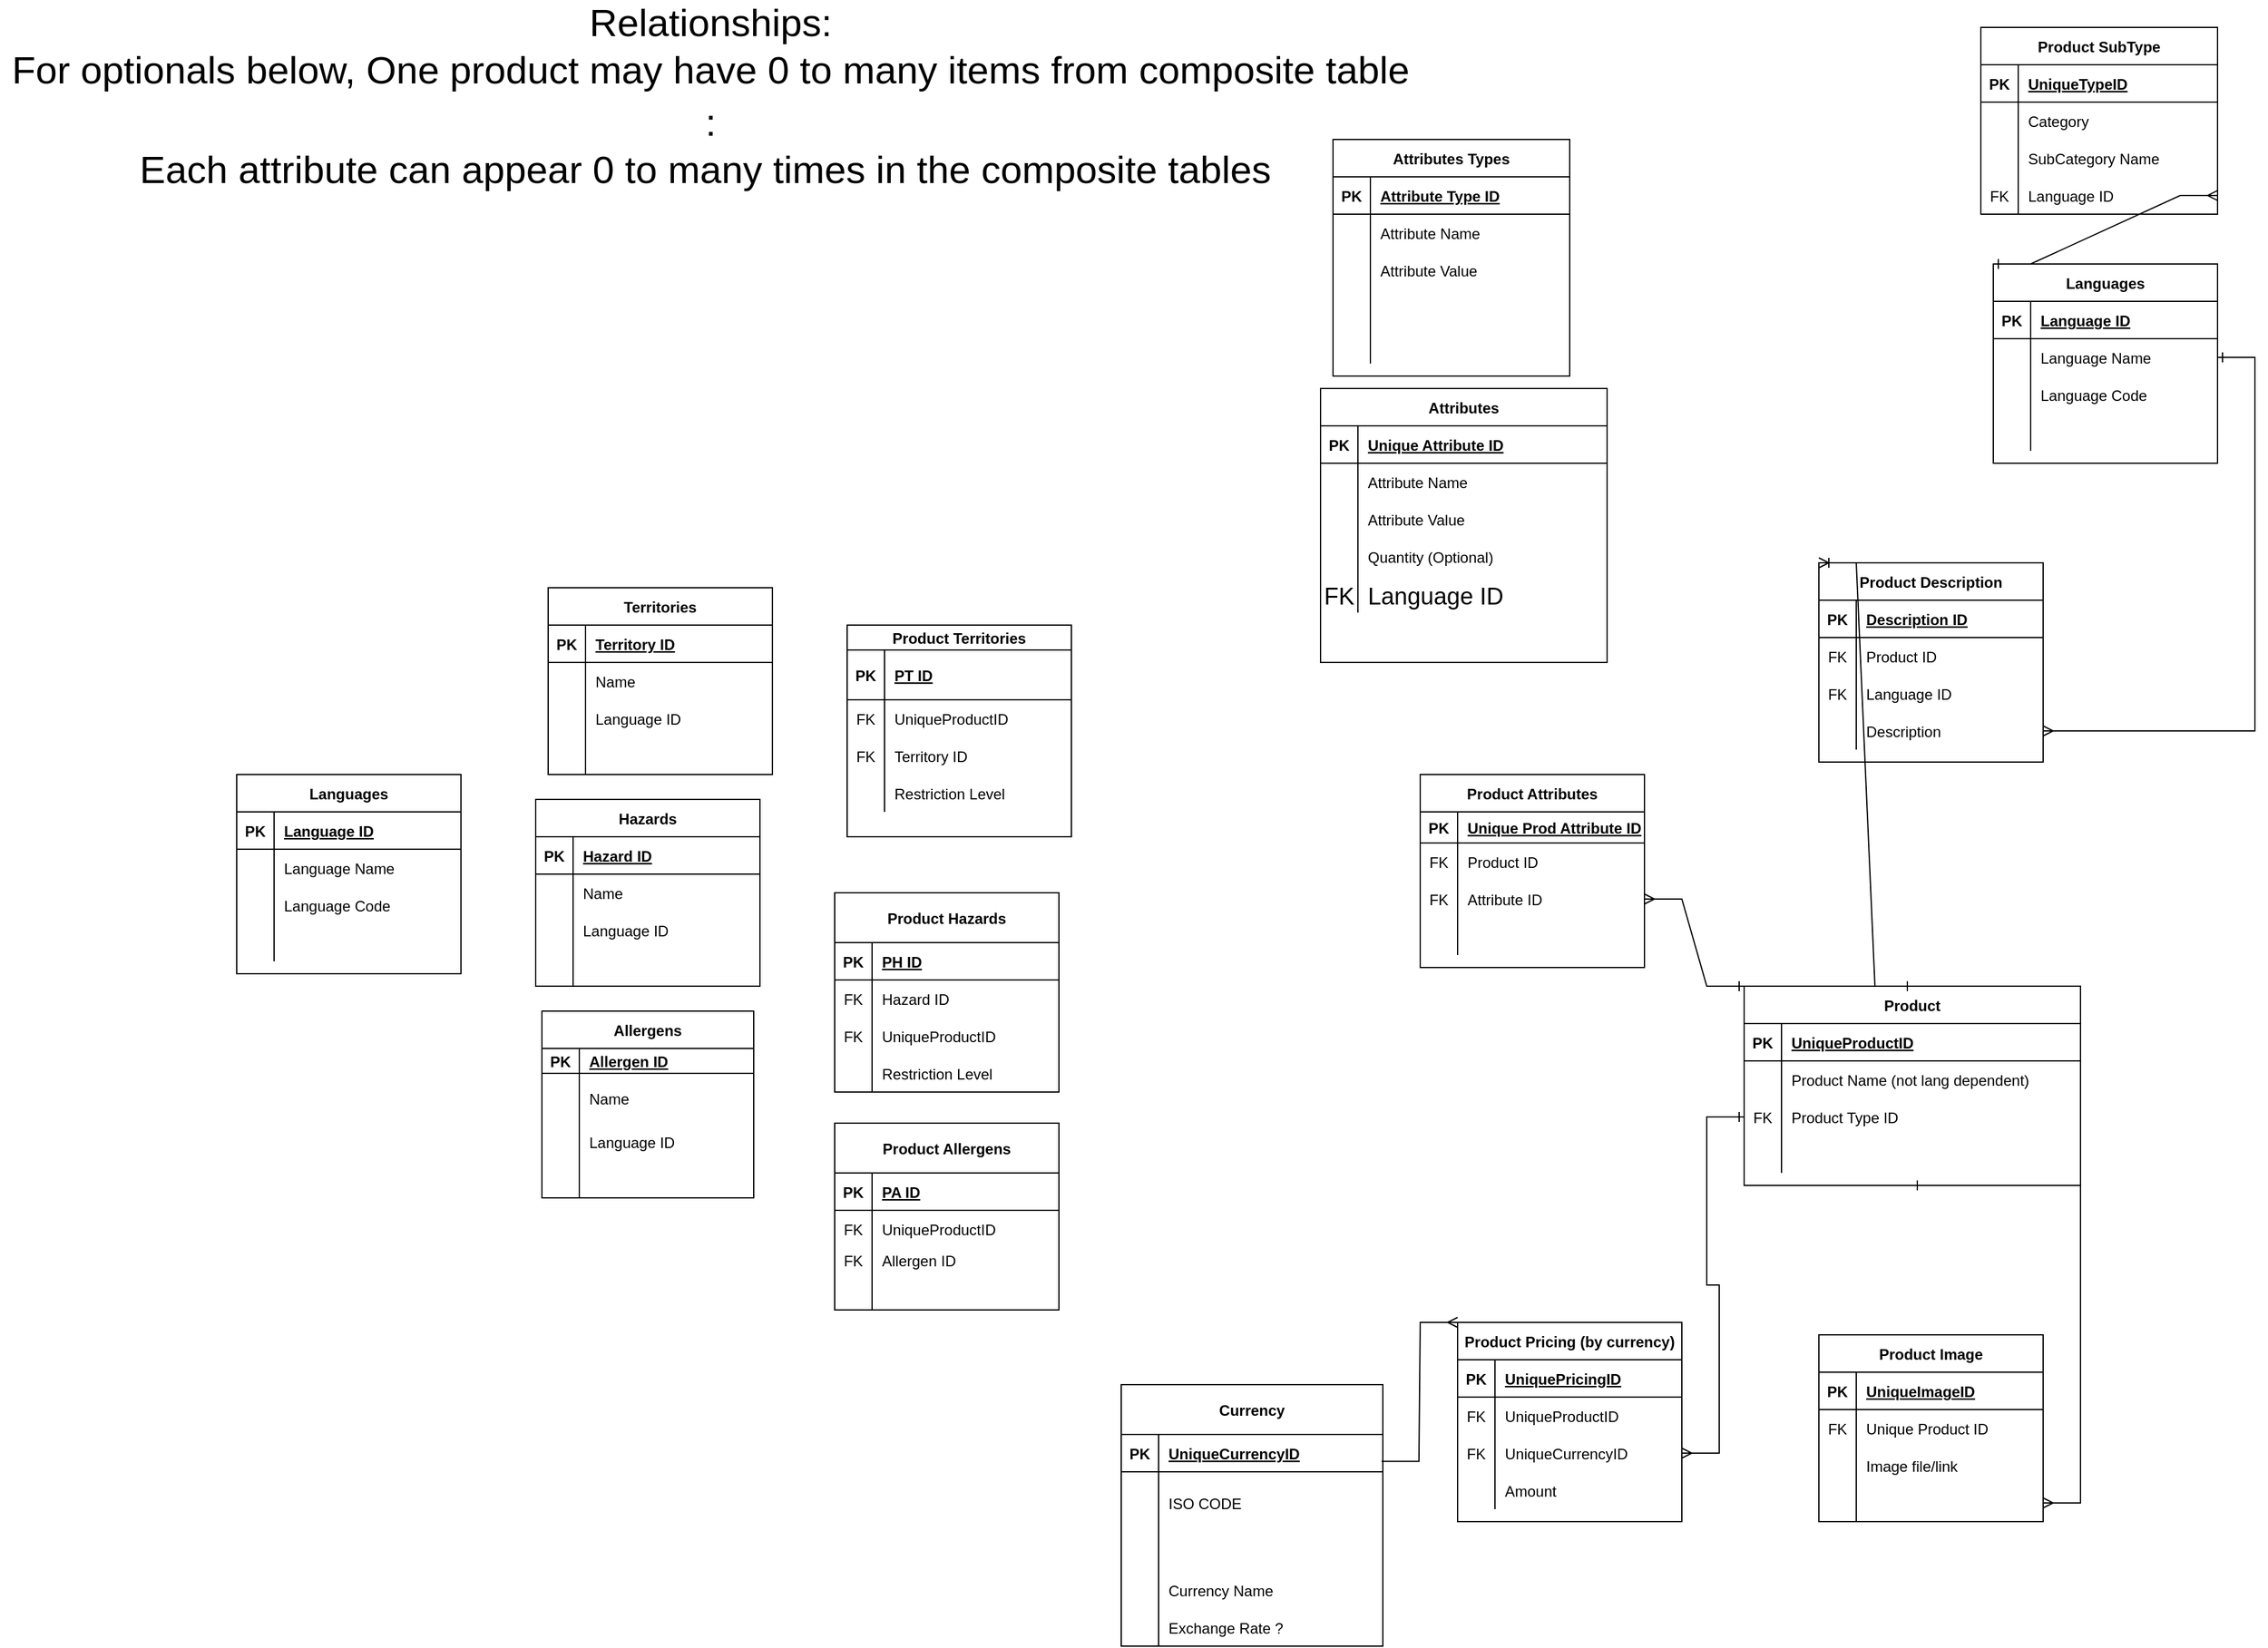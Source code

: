 <mxfile version="15.8.9" type="github">
  <diagram id="C5RBs43oDa-KdzZeNtuy" name="Page-1">
    <mxGraphModel dx="3546" dy="2459" grid="1" gridSize="10" guides="1" tooltips="1" connect="1" arrows="1" fold="1" page="1" pageScale="1" pageWidth="827" pageHeight="1169" math="0" shadow="0">
      <root>
        <mxCell id="WIyWlLk6GJQsqaUBKTNV-0" />
        <mxCell id="WIyWlLk6GJQsqaUBKTNV-1" parent="WIyWlLk6GJQsqaUBKTNV-0" />
        <mxCell id="-O00PWWVGXkupYXtRT6d-0" value="Product" style="shape=table;startSize=30;container=1;collapsible=1;childLayout=tableLayout;fixedRows=1;rowLines=0;fontStyle=1;align=center;resizeLast=1;" parent="WIyWlLk6GJQsqaUBKTNV-1" vertex="1">
          <mxGeometry x="400" y="-100" width="270" height="160" as="geometry" />
        </mxCell>
        <mxCell id="-O00PWWVGXkupYXtRT6d-1" value="" style="shape=partialRectangle;collapsible=0;dropTarget=0;pointerEvents=0;fillColor=none;top=0;left=0;bottom=1;right=0;points=[[0,0.5],[1,0.5]];portConstraint=eastwest;" parent="-O00PWWVGXkupYXtRT6d-0" vertex="1">
          <mxGeometry y="30" width="270" height="30" as="geometry" />
        </mxCell>
        <mxCell id="-O00PWWVGXkupYXtRT6d-2" value="PK" style="shape=partialRectangle;connectable=0;fillColor=none;top=0;left=0;bottom=0;right=0;fontStyle=1;overflow=hidden;" parent="-O00PWWVGXkupYXtRT6d-1" vertex="1">
          <mxGeometry width="30" height="30" as="geometry">
            <mxRectangle width="30" height="30" as="alternateBounds" />
          </mxGeometry>
        </mxCell>
        <mxCell id="-O00PWWVGXkupYXtRT6d-3" value="UniqueProductID" style="shape=partialRectangle;connectable=0;fillColor=none;top=0;left=0;bottom=0;right=0;align=left;spacingLeft=6;fontStyle=5;overflow=hidden;" parent="-O00PWWVGXkupYXtRT6d-1" vertex="1">
          <mxGeometry x="30" width="240" height="30" as="geometry">
            <mxRectangle width="240" height="30" as="alternateBounds" />
          </mxGeometry>
        </mxCell>
        <mxCell id="-O00PWWVGXkupYXtRT6d-4" value="" style="shape=partialRectangle;collapsible=0;dropTarget=0;pointerEvents=0;fillColor=none;top=0;left=0;bottom=0;right=0;points=[[0,0.5],[1,0.5]];portConstraint=eastwest;" parent="-O00PWWVGXkupYXtRT6d-0" vertex="1">
          <mxGeometry y="60" width="270" height="30" as="geometry" />
        </mxCell>
        <mxCell id="-O00PWWVGXkupYXtRT6d-5" value="" style="shape=partialRectangle;connectable=0;fillColor=none;top=0;left=0;bottom=0;right=0;editable=1;overflow=hidden;" parent="-O00PWWVGXkupYXtRT6d-4" vertex="1">
          <mxGeometry width="30" height="30" as="geometry">
            <mxRectangle width="30" height="30" as="alternateBounds" />
          </mxGeometry>
        </mxCell>
        <mxCell id="-O00PWWVGXkupYXtRT6d-6" value="Product Name (not lang dependent)" style="shape=partialRectangle;connectable=0;fillColor=none;top=0;left=0;bottom=0;right=0;align=left;spacingLeft=6;overflow=hidden;" parent="-O00PWWVGXkupYXtRT6d-4" vertex="1">
          <mxGeometry x="30" width="240" height="30" as="geometry">
            <mxRectangle width="240" height="30" as="alternateBounds" />
          </mxGeometry>
        </mxCell>
        <mxCell id="-O00PWWVGXkupYXtRT6d-7" value="" style="shape=partialRectangle;collapsible=0;dropTarget=0;pointerEvents=0;fillColor=none;top=0;left=0;bottom=0;right=0;points=[[0,0.5],[1,0.5]];portConstraint=eastwest;" parent="-O00PWWVGXkupYXtRT6d-0" vertex="1">
          <mxGeometry y="90" width="270" height="30" as="geometry" />
        </mxCell>
        <mxCell id="-O00PWWVGXkupYXtRT6d-8" value="FK" style="shape=partialRectangle;connectable=0;fillColor=none;top=0;left=0;bottom=0;right=0;editable=1;overflow=hidden;" parent="-O00PWWVGXkupYXtRT6d-7" vertex="1">
          <mxGeometry width="30" height="30" as="geometry">
            <mxRectangle width="30" height="30" as="alternateBounds" />
          </mxGeometry>
        </mxCell>
        <mxCell id="-O00PWWVGXkupYXtRT6d-9" value="Product Type ID" style="shape=partialRectangle;connectable=0;fillColor=none;top=0;left=0;bottom=0;right=0;align=left;spacingLeft=6;overflow=hidden;" parent="-O00PWWVGXkupYXtRT6d-7" vertex="1">
          <mxGeometry x="30" width="240" height="30" as="geometry">
            <mxRectangle width="240" height="30" as="alternateBounds" />
          </mxGeometry>
        </mxCell>
        <mxCell id="-O00PWWVGXkupYXtRT6d-10" value="" style="shape=partialRectangle;collapsible=0;dropTarget=0;pointerEvents=0;fillColor=none;top=0;left=0;bottom=0;right=0;points=[[0,0.5],[1,0.5]];portConstraint=eastwest;" parent="-O00PWWVGXkupYXtRT6d-0" vertex="1">
          <mxGeometry y="120" width="270" height="30" as="geometry" />
        </mxCell>
        <mxCell id="-O00PWWVGXkupYXtRT6d-11" value="" style="shape=partialRectangle;connectable=0;fillColor=none;top=0;left=0;bottom=0;right=0;editable=1;overflow=hidden;" parent="-O00PWWVGXkupYXtRT6d-10" vertex="1">
          <mxGeometry width="30" height="30" as="geometry">
            <mxRectangle width="30" height="30" as="alternateBounds" />
          </mxGeometry>
        </mxCell>
        <mxCell id="-O00PWWVGXkupYXtRT6d-12" value="" style="shape=partialRectangle;connectable=0;fillColor=none;top=0;left=0;bottom=0;right=0;align=left;spacingLeft=6;overflow=hidden;" parent="-O00PWWVGXkupYXtRT6d-10" vertex="1">
          <mxGeometry x="30" width="240" height="30" as="geometry">
            <mxRectangle width="240" height="30" as="alternateBounds" />
          </mxGeometry>
        </mxCell>
        <mxCell id="-O00PWWVGXkupYXtRT6d-13" value="Product SubType" style="shape=table;startSize=30;container=1;collapsible=1;childLayout=tableLayout;fixedRows=1;rowLines=0;fontStyle=1;align=center;resizeLast=1;" parent="WIyWlLk6GJQsqaUBKTNV-1" vertex="1">
          <mxGeometry x="590" y="-870" width="190" height="150" as="geometry" />
        </mxCell>
        <mxCell id="-O00PWWVGXkupYXtRT6d-14" value="" style="shape=partialRectangle;collapsible=0;dropTarget=0;pointerEvents=0;fillColor=none;top=0;left=0;bottom=1;right=0;points=[[0,0.5],[1,0.5]];portConstraint=eastwest;" parent="-O00PWWVGXkupYXtRT6d-13" vertex="1">
          <mxGeometry y="30" width="190" height="30" as="geometry" />
        </mxCell>
        <mxCell id="-O00PWWVGXkupYXtRT6d-15" value="PK" style="shape=partialRectangle;connectable=0;fillColor=none;top=0;left=0;bottom=0;right=0;fontStyle=1;overflow=hidden;" parent="-O00PWWVGXkupYXtRT6d-14" vertex="1">
          <mxGeometry width="30" height="30" as="geometry">
            <mxRectangle width="30" height="30" as="alternateBounds" />
          </mxGeometry>
        </mxCell>
        <mxCell id="-O00PWWVGXkupYXtRT6d-16" value="UniqueTypeID" style="shape=partialRectangle;connectable=0;fillColor=none;top=0;left=0;bottom=0;right=0;align=left;spacingLeft=6;fontStyle=5;overflow=hidden;" parent="-O00PWWVGXkupYXtRT6d-14" vertex="1">
          <mxGeometry x="30" width="160" height="30" as="geometry">
            <mxRectangle width="160" height="30" as="alternateBounds" />
          </mxGeometry>
        </mxCell>
        <mxCell id="-O00PWWVGXkupYXtRT6d-17" value="" style="shape=partialRectangle;collapsible=0;dropTarget=0;pointerEvents=0;fillColor=none;top=0;left=0;bottom=0;right=0;points=[[0,0.5],[1,0.5]];portConstraint=eastwest;" parent="-O00PWWVGXkupYXtRT6d-13" vertex="1">
          <mxGeometry y="60" width="190" height="30" as="geometry" />
        </mxCell>
        <mxCell id="-O00PWWVGXkupYXtRT6d-18" value="" style="shape=partialRectangle;connectable=0;fillColor=none;top=0;left=0;bottom=0;right=0;editable=1;overflow=hidden;" parent="-O00PWWVGXkupYXtRT6d-17" vertex="1">
          <mxGeometry width="30" height="30" as="geometry">
            <mxRectangle width="30" height="30" as="alternateBounds" />
          </mxGeometry>
        </mxCell>
        <mxCell id="-O00PWWVGXkupYXtRT6d-19" value="Category" style="shape=partialRectangle;connectable=0;fillColor=none;top=0;left=0;bottom=0;right=0;align=left;spacingLeft=6;overflow=hidden;" parent="-O00PWWVGXkupYXtRT6d-17" vertex="1">
          <mxGeometry x="30" width="160" height="30" as="geometry">
            <mxRectangle width="160" height="30" as="alternateBounds" />
          </mxGeometry>
        </mxCell>
        <mxCell id="-O00PWWVGXkupYXtRT6d-20" value="" style="shape=partialRectangle;collapsible=0;dropTarget=0;pointerEvents=0;fillColor=none;top=0;left=0;bottom=0;right=0;points=[[0,0.5],[1,0.5]];portConstraint=eastwest;" parent="-O00PWWVGXkupYXtRT6d-13" vertex="1">
          <mxGeometry y="90" width="190" height="30" as="geometry" />
        </mxCell>
        <mxCell id="-O00PWWVGXkupYXtRT6d-21" value="" style="shape=partialRectangle;connectable=0;fillColor=none;top=0;left=0;bottom=0;right=0;editable=1;overflow=hidden;" parent="-O00PWWVGXkupYXtRT6d-20" vertex="1">
          <mxGeometry width="30" height="30" as="geometry">
            <mxRectangle width="30" height="30" as="alternateBounds" />
          </mxGeometry>
        </mxCell>
        <mxCell id="-O00PWWVGXkupYXtRT6d-22" value="SubCategory Name" style="shape=partialRectangle;connectable=0;fillColor=none;top=0;left=0;bottom=0;right=0;align=left;spacingLeft=6;overflow=hidden;" parent="-O00PWWVGXkupYXtRT6d-20" vertex="1">
          <mxGeometry x="30" width="160" height="30" as="geometry">
            <mxRectangle width="160" height="30" as="alternateBounds" />
          </mxGeometry>
        </mxCell>
        <mxCell id="-O00PWWVGXkupYXtRT6d-23" value="" style="shape=partialRectangle;collapsible=0;dropTarget=0;pointerEvents=0;fillColor=none;top=0;left=0;bottom=0;right=0;points=[[0,0.5],[1,0.5]];portConstraint=eastwest;" parent="-O00PWWVGXkupYXtRT6d-13" vertex="1">
          <mxGeometry y="120" width="190" height="30" as="geometry" />
        </mxCell>
        <mxCell id="-O00PWWVGXkupYXtRT6d-24" value="FK" style="shape=partialRectangle;connectable=0;fillColor=none;top=0;left=0;bottom=0;right=0;editable=1;overflow=hidden;" parent="-O00PWWVGXkupYXtRT6d-23" vertex="1">
          <mxGeometry width="30" height="30" as="geometry">
            <mxRectangle width="30" height="30" as="alternateBounds" />
          </mxGeometry>
        </mxCell>
        <mxCell id="-O00PWWVGXkupYXtRT6d-25" value="Language ID" style="shape=partialRectangle;connectable=0;fillColor=none;top=0;left=0;bottom=0;right=0;align=left;spacingLeft=6;overflow=hidden;" parent="-O00PWWVGXkupYXtRT6d-23" vertex="1">
          <mxGeometry x="30" width="160" height="30" as="geometry">
            <mxRectangle width="160" height="30" as="alternateBounds" />
          </mxGeometry>
        </mxCell>
        <mxCell id="-O00PWWVGXkupYXtRT6d-26" value="Currency" style="shape=table;startSize=40;container=1;collapsible=1;childLayout=tableLayout;fixedRows=1;rowLines=0;fontStyle=1;align=center;resizeLast=1;" parent="WIyWlLk6GJQsqaUBKTNV-1" vertex="1">
          <mxGeometry x="-100" y="220" width="210" height="210" as="geometry" />
        </mxCell>
        <mxCell id="-O00PWWVGXkupYXtRT6d-27" value="" style="shape=partialRectangle;collapsible=0;dropTarget=0;pointerEvents=0;fillColor=none;top=0;left=0;bottom=1;right=0;points=[[0,0.5],[1,0.5]];portConstraint=eastwest;" parent="-O00PWWVGXkupYXtRT6d-26" vertex="1">
          <mxGeometry y="40" width="210" height="30" as="geometry" />
        </mxCell>
        <mxCell id="-O00PWWVGXkupYXtRT6d-28" value="PK" style="shape=partialRectangle;connectable=0;fillColor=none;top=0;left=0;bottom=0;right=0;fontStyle=1;overflow=hidden;" parent="-O00PWWVGXkupYXtRT6d-27" vertex="1">
          <mxGeometry width="30" height="30" as="geometry">
            <mxRectangle width="30" height="30" as="alternateBounds" />
          </mxGeometry>
        </mxCell>
        <mxCell id="-O00PWWVGXkupYXtRT6d-29" value="UniqueCurrencyID" style="shape=partialRectangle;connectable=0;fillColor=none;top=0;left=0;bottom=0;right=0;align=left;spacingLeft=6;fontStyle=5;overflow=hidden;" parent="-O00PWWVGXkupYXtRT6d-27" vertex="1">
          <mxGeometry x="30" width="180" height="30" as="geometry">
            <mxRectangle width="180" height="30" as="alternateBounds" />
          </mxGeometry>
        </mxCell>
        <mxCell id="-O00PWWVGXkupYXtRT6d-30" value="" style="shape=partialRectangle;collapsible=0;dropTarget=0;pointerEvents=0;fillColor=none;top=0;left=0;bottom=0;right=0;points=[[0,0.5],[1,0.5]];portConstraint=eastwest;" parent="-O00PWWVGXkupYXtRT6d-26" vertex="1">
          <mxGeometry y="70" width="210" height="50" as="geometry" />
        </mxCell>
        <mxCell id="-O00PWWVGXkupYXtRT6d-31" value="" style="shape=partialRectangle;connectable=0;fillColor=none;top=0;left=0;bottom=0;right=0;editable=1;overflow=hidden;" parent="-O00PWWVGXkupYXtRT6d-30" vertex="1">
          <mxGeometry width="30" height="50" as="geometry">
            <mxRectangle width="30" height="50" as="alternateBounds" />
          </mxGeometry>
        </mxCell>
        <mxCell id="-O00PWWVGXkupYXtRT6d-32" value="ISO CODE" style="shape=partialRectangle;connectable=0;fillColor=none;top=0;left=0;bottom=0;right=0;align=left;spacingLeft=6;overflow=hidden;" parent="-O00PWWVGXkupYXtRT6d-30" vertex="1">
          <mxGeometry x="30" width="180" height="50" as="geometry">
            <mxRectangle width="180" height="50" as="alternateBounds" />
          </mxGeometry>
        </mxCell>
        <mxCell id="xVjUxPmdXrMaIfG_HAEN-102" value="" style="shape=partialRectangle;collapsible=0;dropTarget=0;pointerEvents=0;fillColor=none;top=0;left=0;bottom=0;right=0;points=[[0,0.5],[1,0.5]];portConstraint=eastwest;fontSize=19;" vertex="1" parent="-O00PWWVGXkupYXtRT6d-26">
          <mxGeometry y="120" width="210" height="30" as="geometry" />
        </mxCell>
        <mxCell id="xVjUxPmdXrMaIfG_HAEN-103" value="" style="shape=partialRectangle;connectable=0;fillColor=none;top=0;left=0;bottom=0;right=0;editable=1;overflow=hidden;fontSize=19;" vertex="1" parent="xVjUxPmdXrMaIfG_HAEN-102">
          <mxGeometry width="30" height="30" as="geometry">
            <mxRectangle width="30" height="30" as="alternateBounds" />
          </mxGeometry>
        </mxCell>
        <mxCell id="xVjUxPmdXrMaIfG_HAEN-104" value="" style="shape=partialRectangle;connectable=0;fillColor=none;top=0;left=0;bottom=0;right=0;align=left;spacingLeft=6;overflow=hidden;fontSize=16;fontStyle=0" vertex="1" parent="xVjUxPmdXrMaIfG_HAEN-102">
          <mxGeometry x="30" width="180" height="30" as="geometry">
            <mxRectangle width="180" height="30" as="alternateBounds" />
          </mxGeometry>
        </mxCell>
        <mxCell id="-O00PWWVGXkupYXtRT6d-33" value="" style="shape=partialRectangle;collapsible=0;dropTarget=0;pointerEvents=0;fillColor=none;top=0;left=0;bottom=0;right=0;points=[[0,0.5],[1,0.5]];portConstraint=eastwest;" parent="-O00PWWVGXkupYXtRT6d-26" vertex="1">
          <mxGeometry y="150" width="210" height="30" as="geometry" />
        </mxCell>
        <mxCell id="-O00PWWVGXkupYXtRT6d-34" value="" style="shape=partialRectangle;connectable=0;fillColor=none;top=0;left=0;bottom=0;right=0;editable=1;overflow=hidden;" parent="-O00PWWVGXkupYXtRT6d-33" vertex="1">
          <mxGeometry width="30" height="30" as="geometry">
            <mxRectangle width="30" height="30" as="alternateBounds" />
          </mxGeometry>
        </mxCell>
        <mxCell id="-O00PWWVGXkupYXtRT6d-35" value="Currency Name" style="shape=partialRectangle;connectable=0;fillColor=none;top=0;left=0;bottom=0;right=0;align=left;spacingLeft=6;overflow=hidden;" parent="-O00PWWVGXkupYXtRT6d-33" vertex="1">
          <mxGeometry x="30" width="180" height="30" as="geometry">
            <mxRectangle width="180" height="30" as="alternateBounds" />
          </mxGeometry>
        </mxCell>
        <mxCell id="-O00PWWVGXkupYXtRT6d-36" value="" style="shape=partialRectangle;collapsible=0;dropTarget=0;pointerEvents=0;fillColor=none;top=0;left=0;bottom=0;right=0;points=[[0,0.5],[1,0.5]];portConstraint=eastwest;" parent="-O00PWWVGXkupYXtRT6d-26" vertex="1">
          <mxGeometry y="180" width="210" height="30" as="geometry" />
        </mxCell>
        <mxCell id="-O00PWWVGXkupYXtRT6d-37" value="" style="shape=partialRectangle;connectable=0;fillColor=none;top=0;left=0;bottom=0;right=0;editable=1;overflow=hidden;" parent="-O00PWWVGXkupYXtRT6d-36" vertex="1">
          <mxGeometry width="30" height="30" as="geometry">
            <mxRectangle width="30" height="30" as="alternateBounds" />
          </mxGeometry>
        </mxCell>
        <mxCell id="-O00PWWVGXkupYXtRT6d-38" value="Exchange Rate ?" style="shape=partialRectangle;connectable=0;fillColor=none;top=0;left=0;bottom=0;right=0;align=left;spacingLeft=6;overflow=hidden;" parent="-O00PWWVGXkupYXtRT6d-36" vertex="1">
          <mxGeometry x="30" width="180" height="30" as="geometry">
            <mxRectangle width="180" height="30" as="alternateBounds" />
          </mxGeometry>
        </mxCell>
        <mxCell id="-O00PWWVGXkupYXtRT6d-45" value="Product Pricing (by currency)" style="shape=table;startSize=30;container=1;collapsible=1;childLayout=tableLayout;fixedRows=1;rowLines=0;fontStyle=1;align=center;resizeLast=1;" parent="WIyWlLk6GJQsqaUBKTNV-1" vertex="1">
          <mxGeometry x="170" y="170" width="180" height="160" as="geometry" />
        </mxCell>
        <mxCell id="-O00PWWVGXkupYXtRT6d-46" value="" style="shape=partialRectangle;collapsible=0;dropTarget=0;pointerEvents=0;fillColor=none;top=0;left=0;bottom=1;right=0;points=[[0,0.5],[1,0.5]];portConstraint=eastwest;" parent="-O00PWWVGXkupYXtRT6d-45" vertex="1">
          <mxGeometry y="30" width="180" height="30" as="geometry" />
        </mxCell>
        <mxCell id="-O00PWWVGXkupYXtRT6d-47" value="PK" style="shape=partialRectangle;connectable=0;fillColor=none;top=0;left=0;bottom=0;right=0;fontStyle=1;overflow=hidden;" parent="-O00PWWVGXkupYXtRT6d-46" vertex="1">
          <mxGeometry width="30" height="30" as="geometry">
            <mxRectangle width="30" height="30" as="alternateBounds" />
          </mxGeometry>
        </mxCell>
        <mxCell id="-O00PWWVGXkupYXtRT6d-48" value="UniquePricingID" style="shape=partialRectangle;connectable=0;fillColor=none;top=0;left=0;bottom=0;right=0;align=left;spacingLeft=6;fontStyle=5;overflow=hidden;" parent="-O00PWWVGXkupYXtRT6d-46" vertex="1">
          <mxGeometry x="30" width="150" height="30" as="geometry">
            <mxRectangle width="150" height="30" as="alternateBounds" />
          </mxGeometry>
        </mxCell>
        <mxCell id="-O00PWWVGXkupYXtRT6d-49" value="" style="shape=partialRectangle;collapsible=0;dropTarget=0;pointerEvents=0;fillColor=none;top=0;left=0;bottom=0;right=0;points=[[0,0.5],[1,0.5]];portConstraint=eastwest;" parent="-O00PWWVGXkupYXtRT6d-45" vertex="1">
          <mxGeometry y="60" width="180" height="30" as="geometry" />
        </mxCell>
        <mxCell id="-O00PWWVGXkupYXtRT6d-50" value="FK" style="shape=partialRectangle;connectable=0;fillColor=none;top=0;left=0;bottom=0;right=0;editable=1;overflow=hidden;" parent="-O00PWWVGXkupYXtRT6d-49" vertex="1">
          <mxGeometry width="30" height="30" as="geometry">
            <mxRectangle width="30" height="30" as="alternateBounds" />
          </mxGeometry>
        </mxCell>
        <mxCell id="-O00PWWVGXkupYXtRT6d-51" value="UniqueProductID" style="shape=partialRectangle;connectable=0;fillColor=none;top=0;left=0;bottom=0;right=0;align=left;spacingLeft=6;overflow=hidden;" parent="-O00PWWVGXkupYXtRT6d-49" vertex="1">
          <mxGeometry x="30" width="150" height="30" as="geometry">
            <mxRectangle width="150" height="30" as="alternateBounds" />
          </mxGeometry>
        </mxCell>
        <mxCell id="-O00PWWVGXkupYXtRT6d-52" value="" style="shape=partialRectangle;collapsible=0;dropTarget=0;pointerEvents=0;fillColor=none;top=0;left=0;bottom=0;right=0;points=[[0,0.5],[1,0.5]];portConstraint=eastwest;" parent="-O00PWWVGXkupYXtRT6d-45" vertex="1">
          <mxGeometry y="90" width="180" height="30" as="geometry" />
        </mxCell>
        <mxCell id="-O00PWWVGXkupYXtRT6d-53" value="FK" style="shape=partialRectangle;connectable=0;fillColor=none;top=0;left=0;bottom=0;right=0;editable=1;overflow=hidden;" parent="-O00PWWVGXkupYXtRT6d-52" vertex="1">
          <mxGeometry width="30" height="30" as="geometry">
            <mxRectangle width="30" height="30" as="alternateBounds" />
          </mxGeometry>
        </mxCell>
        <mxCell id="-O00PWWVGXkupYXtRT6d-54" value="UniqueCurrencyID" style="shape=partialRectangle;connectable=0;fillColor=none;top=0;left=0;bottom=0;right=0;align=left;spacingLeft=6;overflow=hidden;" parent="-O00PWWVGXkupYXtRT6d-52" vertex="1">
          <mxGeometry x="30" width="150" height="30" as="geometry">
            <mxRectangle width="150" height="30" as="alternateBounds" />
          </mxGeometry>
        </mxCell>
        <mxCell id="-O00PWWVGXkupYXtRT6d-55" value="" style="shape=partialRectangle;collapsible=0;dropTarget=0;pointerEvents=0;fillColor=none;top=0;left=0;bottom=0;right=0;points=[[0,0.5],[1,0.5]];portConstraint=eastwest;" parent="-O00PWWVGXkupYXtRT6d-45" vertex="1">
          <mxGeometry y="120" width="180" height="30" as="geometry" />
        </mxCell>
        <mxCell id="-O00PWWVGXkupYXtRT6d-56" value="" style="shape=partialRectangle;connectable=0;fillColor=none;top=0;left=0;bottom=0;right=0;editable=1;overflow=hidden;" parent="-O00PWWVGXkupYXtRT6d-55" vertex="1">
          <mxGeometry width="30" height="30" as="geometry">
            <mxRectangle width="30" height="30" as="alternateBounds" />
          </mxGeometry>
        </mxCell>
        <mxCell id="-O00PWWVGXkupYXtRT6d-57" value="Amount" style="shape=partialRectangle;connectable=0;fillColor=none;top=0;left=0;bottom=0;right=0;align=left;spacingLeft=6;overflow=hidden;" parent="-O00PWWVGXkupYXtRT6d-55" vertex="1">
          <mxGeometry x="30" width="150" height="30" as="geometry">
            <mxRectangle width="150" height="30" as="alternateBounds" />
          </mxGeometry>
        </mxCell>
        <mxCell id="Lzn6OeZOPpDLSHKNjm7w-1" value="Product Image" style="shape=table;startSize=30;container=1;collapsible=1;childLayout=tableLayout;fixedRows=1;rowLines=0;fontStyle=1;align=center;resizeLast=1;" parent="WIyWlLk6GJQsqaUBKTNV-1" vertex="1">
          <mxGeometry x="460" y="180" width="180" height="150" as="geometry" />
        </mxCell>
        <mxCell id="Lzn6OeZOPpDLSHKNjm7w-2" value="" style="shape=partialRectangle;collapsible=0;dropTarget=0;pointerEvents=0;fillColor=none;top=0;left=0;bottom=1;right=0;points=[[0,0.5],[1,0.5]];portConstraint=eastwest;" parent="Lzn6OeZOPpDLSHKNjm7w-1" vertex="1">
          <mxGeometry y="30" width="180" height="30" as="geometry" />
        </mxCell>
        <mxCell id="Lzn6OeZOPpDLSHKNjm7w-3" value="PK" style="shape=partialRectangle;connectable=0;fillColor=none;top=0;left=0;bottom=0;right=0;fontStyle=1;overflow=hidden;" parent="Lzn6OeZOPpDLSHKNjm7w-2" vertex="1">
          <mxGeometry width="30" height="30" as="geometry">
            <mxRectangle width="30" height="30" as="alternateBounds" />
          </mxGeometry>
        </mxCell>
        <mxCell id="Lzn6OeZOPpDLSHKNjm7w-4" value="UniqueImageID" style="shape=partialRectangle;connectable=0;fillColor=none;top=0;left=0;bottom=0;right=0;align=left;spacingLeft=6;fontStyle=5;overflow=hidden;" parent="Lzn6OeZOPpDLSHKNjm7w-2" vertex="1">
          <mxGeometry x="30" width="150" height="30" as="geometry">
            <mxRectangle width="150" height="30" as="alternateBounds" />
          </mxGeometry>
        </mxCell>
        <mxCell id="Lzn6OeZOPpDLSHKNjm7w-5" value="" style="shape=partialRectangle;collapsible=0;dropTarget=0;pointerEvents=0;fillColor=none;top=0;left=0;bottom=0;right=0;points=[[0,0.5],[1,0.5]];portConstraint=eastwest;" parent="Lzn6OeZOPpDLSHKNjm7w-1" vertex="1">
          <mxGeometry y="60" width="180" height="30" as="geometry" />
        </mxCell>
        <mxCell id="Lzn6OeZOPpDLSHKNjm7w-6" value="FK" style="shape=partialRectangle;connectable=0;fillColor=none;top=0;left=0;bottom=0;right=0;editable=1;overflow=hidden;" parent="Lzn6OeZOPpDLSHKNjm7w-5" vertex="1">
          <mxGeometry width="30" height="30" as="geometry">
            <mxRectangle width="30" height="30" as="alternateBounds" />
          </mxGeometry>
        </mxCell>
        <mxCell id="Lzn6OeZOPpDLSHKNjm7w-7" value="Unique Product ID" style="shape=partialRectangle;connectable=0;fillColor=none;top=0;left=0;bottom=0;right=0;align=left;spacingLeft=6;overflow=hidden;" parent="Lzn6OeZOPpDLSHKNjm7w-5" vertex="1">
          <mxGeometry x="30" width="150" height="30" as="geometry">
            <mxRectangle width="150" height="30" as="alternateBounds" />
          </mxGeometry>
        </mxCell>
        <mxCell id="Lzn6OeZOPpDLSHKNjm7w-8" value="" style="shape=partialRectangle;collapsible=0;dropTarget=0;pointerEvents=0;fillColor=none;top=0;left=0;bottom=0;right=0;points=[[0,0.5],[1,0.5]];portConstraint=eastwest;" parent="Lzn6OeZOPpDLSHKNjm7w-1" vertex="1">
          <mxGeometry y="90" width="180" height="30" as="geometry" />
        </mxCell>
        <mxCell id="Lzn6OeZOPpDLSHKNjm7w-9" value="" style="shape=partialRectangle;connectable=0;fillColor=none;top=0;left=0;bottom=0;right=0;editable=1;overflow=hidden;" parent="Lzn6OeZOPpDLSHKNjm7w-8" vertex="1">
          <mxGeometry width="30" height="30" as="geometry">
            <mxRectangle width="30" height="30" as="alternateBounds" />
          </mxGeometry>
        </mxCell>
        <mxCell id="Lzn6OeZOPpDLSHKNjm7w-10" value="Image file/link" style="shape=partialRectangle;connectable=0;fillColor=none;top=0;left=0;bottom=0;right=0;align=left;spacingLeft=6;overflow=hidden;" parent="Lzn6OeZOPpDLSHKNjm7w-8" vertex="1">
          <mxGeometry x="30" width="150" height="30" as="geometry">
            <mxRectangle width="150" height="30" as="alternateBounds" />
          </mxGeometry>
        </mxCell>
        <mxCell id="Lzn6OeZOPpDLSHKNjm7w-11" value="" style="shape=partialRectangle;collapsible=0;dropTarget=0;pointerEvents=0;fillColor=none;top=0;left=0;bottom=0;right=0;points=[[0,0.5],[1,0.5]];portConstraint=eastwest;" parent="Lzn6OeZOPpDLSHKNjm7w-1" vertex="1">
          <mxGeometry y="120" width="180" height="30" as="geometry" />
        </mxCell>
        <mxCell id="Lzn6OeZOPpDLSHKNjm7w-12" value="" style="shape=partialRectangle;connectable=0;fillColor=none;top=0;left=0;bottom=0;right=0;editable=1;overflow=hidden;" parent="Lzn6OeZOPpDLSHKNjm7w-11" vertex="1">
          <mxGeometry width="30" height="30" as="geometry">
            <mxRectangle width="30" height="30" as="alternateBounds" />
          </mxGeometry>
        </mxCell>
        <mxCell id="Lzn6OeZOPpDLSHKNjm7w-13" value="" style="shape=partialRectangle;connectable=0;fillColor=none;top=0;left=0;bottom=0;right=0;align=left;spacingLeft=6;overflow=hidden;" parent="Lzn6OeZOPpDLSHKNjm7w-11" vertex="1">
          <mxGeometry x="30" width="150" height="30" as="geometry">
            <mxRectangle width="150" height="30" as="alternateBounds" />
          </mxGeometry>
        </mxCell>
        <mxCell id="Lzn6OeZOPpDLSHKNjm7w-14" value="Languages" style="shape=table;startSize=30;container=1;collapsible=1;childLayout=tableLayout;fixedRows=1;rowLines=0;fontStyle=1;align=center;resizeLast=1;" parent="WIyWlLk6GJQsqaUBKTNV-1" vertex="1">
          <mxGeometry x="600" y="-680" width="180" height="160" as="geometry" />
        </mxCell>
        <mxCell id="Lzn6OeZOPpDLSHKNjm7w-15" value="" style="shape=partialRectangle;collapsible=0;dropTarget=0;pointerEvents=0;fillColor=none;top=0;left=0;bottom=1;right=0;points=[[0,0.5],[1,0.5]];portConstraint=eastwest;" parent="Lzn6OeZOPpDLSHKNjm7w-14" vertex="1">
          <mxGeometry y="30" width="180" height="30" as="geometry" />
        </mxCell>
        <mxCell id="Lzn6OeZOPpDLSHKNjm7w-16" value="PK" style="shape=partialRectangle;connectable=0;fillColor=none;top=0;left=0;bottom=0;right=0;fontStyle=1;overflow=hidden;" parent="Lzn6OeZOPpDLSHKNjm7w-15" vertex="1">
          <mxGeometry width="30" height="30" as="geometry">
            <mxRectangle width="30" height="30" as="alternateBounds" />
          </mxGeometry>
        </mxCell>
        <mxCell id="Lzn6OeZOPpDLSHKNjm7w-17" value="Language ID" style="shape=partialRectangle;connectable=0;fillColor=none;top=0;left=0;bottom=0;right=0;align=left;spacingLeft=6;fontStyle=5;overflow=hidden;" parent="Lzn6OeZOPpDLSHKNjm7w-15" vertex="1">
          <mxGeometry x="30" width="150" height="30" as="geometry">
            <mxRectangle width="150" height="30" as="alternateBounds" />
          </mxGeometry>
        </mxCell>
        <mxCell id="Lzn6OeZOPpDLSHKNjm7w-18" value="" style="shape=partialRectangle;collapsible=0;dropTarget=0;pointerEvents=0;fillColor=none;top=0;left=0;bottom=0;right=0;points=[[0,0.5],[1,0.5]];portConstraint=eastwest;" parent="Lzn6OeZOPpDLSHKNjm7w-14" vertex="1">
          <mxGeometry y="60" width="180" height="30" as="geometry" />
        </mxCell>
        <mxCell id="Lzn6OeZOPpDLSHKNjm7w-19" value="" style="shape=partialRectangle;connectable=0;fillColor=none;top=0;left=0;bottom=0;right=0;editable=1;overflow=hidden;" parent="Lzn6OeZOPpDLSHKNjm7w-18" vertex="1">
          <mxGeometry width="30" height="30" as="geometry">
            <mxRectangle width="30" height="30" as="alternateBounds" />
          </mxGeometry>
        </mxCell>
        <mxCell id="Lzn6OeZOPpDLSHKNjm7w-20" value="Language Name" style="shape=partialRectangle;connectable=0;fillColor=none;top=0;left=0;bottom=0;right=0;align=left;spacingLeft=6;overflow=hidden;" parent="Lzn6OeZOPpDLSHKNjm7w-18" vertex="1">
          <mxGeometry x="30" width="150" height="30" as="geometry">
            <mxRectangle width="150" height="30" as="alternateBounds" />
          </mxGeometry>
        </mxCell>
        <mxCell id="Lzn6OeZOPpDLSHKNjm7w-21" value="" style="shape=partialRectangle;collapsible=0;dropTarget=0;pointerEvents=0;fillColor=none;top=0;left=0;bottom=0;right=0;points=[[0,0.5],[1,0.5]];portConstraint=eastwest;" parent="Lzn6OeZOPpDLSHKNjm7w-14" vertex="1">
          <mxGeometry y="90" width="180" height="30" as="geometry" />
        </mxCell>
        <mxCell id="Lzn6OeZOPpDLSHKNjm7w-22" value="" style="shape=partialRectangle;connectable=0;fillColor=none;top=0;left=0;bottom=0;right=0;editable=1;overflow=hidden;" parent="Lzn6OeZOPpDLSHKNjm7w-21" vertex="1">
          <mxGeometry width="30" height="30" as="geometry">
            <mxRectangle width="30" height="30" as="alternateBounds" />
          </mxGeometry>
        </mxCell>
        <mxCell id="Lzn6OeZOPpDLSHKNjm7w-23" value="Language Code" style="shape=partialRectangle;connectable=0;fillColor=none;top=0;left=0;bottom=0;right=0;align=left;spacingLeft=6;overflow=hidden;" parent="Lzn6OeZOPpDLSHKNjm7w-21" vertex="1">
          <mxGeometry x="30" width="150" height="30" as="geometry">
            <mxRectangle width="150" height="30" as="alternateBounds" />
          </mxGeometry>
        </mxCell>
        <mxCell id="Lzn6OeZOPpDLSHKNjm7w-24" value="" style="shape=partialRectangle;collapsible=0;dropTarget=0;pointerEvents=0;fillColor=none;top=0;left=0;bottom=0;right=0;points=[[0,0.5],[1,0.5]];portConstraint=eastwest;" parent="Lzn6OeZOPpDLSHKNjm7w-14" vertex="1">
          <mxGeometry y="120" width="180" height="30" as="geometry" />
        </mxCell>
        <mxCell id="Lzn6OeZOPpDLSHKNjm7w-25" value="" style="shape=partialRectangle;connectable=0;fillColor=none;top=0;left=0;bottom=0;right=0;editable=1;overflow=hidden;" parent="Lzn6OeZOPpDLSHKNjm7w-24" vertex="1">
          <mxGeometry width="30" height="30" as="geometry">
            <mxRectangle width="30" height="30" as="alternateBounds" />
          </mxGeometry>
        </mxCell>
        <mxCell id="Lzn6OeZOPpDLSHKNjm7w-26" value="" style="shape=partialRectangle;connectable=0;fillColor=none;top=0;left=0;bottom=0;right=0;align=left;spacingLeft=6;overflow=hidden;" parent="Lzn6OeZOPpDLSHKNjm7w-24" vertex="1">
          <mxGeometry x="30" width="150" height="30" as="geometry">
            <mxRectangle width="150" height="30" as="alternateBounds" />
          </mxGeometry>
        </mxCell>
        <mxCell id="Lzn6OeZOPpDLSHKNjm7w-27" value="" style="edgeStyle=entityRelationEdgeStyle;fontSize=12;html=1;endArrow=ERmany;rounded=0;startArrow=ERone;startFill=0;exitX=0.5;exitY=1;exitDx=0;exitDy=0;" parent="WIyWlLk6GJQsqaUBKTNV-1" target="Lzn6OeZOPpDLSHKNjm7w-11" edge="1" source="-O00PWWVGXkupYXtRT6d-0">
          <mxGeometry width="100" height="100" relative="1" as="geometry">
            <mxPoint x="460" y="110" as="sourcePoint" />
            <mxPoint x="400" y="110" as="targetPoint" />
          </mxGeometry>
        </mxCell>
        <mxCell id="Lzn6OeZOPpDLSHKNjm7w-29" value="" style="edgeStyle=entityRelationEdgeStyle;fontSize=12;html=1;endArrow=ERmany;rounded=0;exitX=0;exitY=0.5;exitDx=0;exitDy=0;entryX=1;entryY=0.5;entryDx=0;entryDy=0;startArrow=ERone;startFill=0;" parent="WIyWlLk6GJQsqaUBKTNV-1" source="-O00PWWVGXkupYXtRT6d-7" target="-O00PWWVGXkupYXtRT6d-52" edge="1">
          <mxGeometry width="100" height="100" relative="1" as="geometry">
            <mxPoint x="130" y="490" as="sourcePoint" />
            <mxPoint x="230" y="390" as="targetPoint" />
          </mxGeometry>
        </mxCell>
        <mxCell id="Lzn6OeZOPpDLSHKNjm7w-30" value="" style="edgeStyle=entityRelationEdgeStyle;fontSize=12;html=1;endArrow=ERmany;rounded=0;entryX=0;entryY=0;entryDx=0;entryDy=0;exitX=0.995;exitY=-0.167;exitDx=0;exitDy=0;exitPerimeter=0;" parent="WIyWlLk6GJQsqaUBKTNV-1" target="-O00PWWVGXkupYXtRT6d-45" edge="1" source="-O00PWWVGXkupYXtRT6d-30">
          <mxGeometry width="100" height="100" relative="1" as="geometry">
            <mxPoint x="-61" y="105" as="sourcePoint" />
            <mxPoint x="-21" y="255" as="targetPoint" />
          </mxGeometry>
        </mxCell>
        <mxCell id="Lzn6OeZOPpDLSHKNjm7w-31" value="Product Description" style="shape=table;startSize=30;container=1;collapsible=1;childLayout=tableLayout;fixedRows=1;rowLines=0;fontStyle=1;align=center;resizeLast=1;" parent="WIyWlLk6GJQsqaUBKTNV-1" vertex="1">
          <mxGeometry x="460" y="-440" width="180" height="160" as="geometry" />
        </mxCell>
        <mxCell id="Lzn6OeZOPpDLSHKNjm7w-32" value="" style="shape=partialRectangle;collapsible=0;dropTarget=0;pointerEvents=0;fillColor=none;top=0;left=0;bottom=1;right=0;points=[[0,0.5],[1,0.5]];portConstraint=eastwest;" parent="Lzn6OeZOPpDLSHKNjm7w-31" vertex="1">
          <mxGeometry y="30" width="180" height="30" as="geometry" />
        </mxCell>
        <mxCell id="Lzn6OeZOPpDLSHKNjm7w-33" value="PK" style="shape=partialRectangle;connectable=0;fillColor=none;top=0;left=0;bottom=0;right=0;fontStyle=1;overflow=hidden;" parent="Lzn6OeZOPpDLSHKNjm7w-32" vertex="1">
          <mxGeometry width="30" height="30" as="geometry">
            <mxRectangle width="30" height="30" as="alternateBounds" />
          </mxGeometry>
        </mxCell>
        <mxCell id="Lzn6OeZOPpDLSHKNjm7w-34" value="Description ID" style="shape=partialRectangle;connectable=0;fillColor=none;top=0;left=0;bottom=0;right=0;align=left;spacingLeft=6;fontStyle=5;overflow=hidden;" parent="Lzn6OeZOPpDLSHKNjm7w-32" vertex="1">
          <mxGeometry x="30" width="150" height="30" as="geometry">
            <mxRectangle width="150" height="30" as="alternateBounds" />
          </mxGeometry>
        </mxCell>
        <mxCell id="Lzn6OeZOPpDLSHKNjm7w-35" value="" style="shape=partialRectangle;collapsible=0;dropTarget=0;pointerEvents=0;fillColor=none;top=0;left=0;bottom=0;right=0;points=[[0,0.5],[1,0.5]];portConstraint=eastwest;" parent="Lzn6OeZOPpDLSHKNjm7w-31" vertex="1">
          <mxGeometry y="60" width="180" height="30" as="geometry" />
        </mxCell>
        <mxCell id="Lzn6OeZOPpDLSHKNjm7w-36" value="FK" style="shape=partialRectangle;connectable=0;fillColor=none;top=0;left=0;bottom=0;right=0;editable=1;overflow=hidden;" parent="Lzn6OeZOPpDLSHKNjm7w-35" vertex="1">
          <mxGeometry width="30" height="30" as="geometry">
            <mxRectangle width="30" height="30" as="alternateBounds" />
          </mxGeometry>
        </mxCell>
        <mxCell id="Lzn6OeZOPpDLSHKNjm7w-37" value="Product ID" style="shape=partialRectangle;connectable=0;fillColor=none;top=0;left=0;bottom=0;right=0;align=left;spacingLeft=6;overflow=hidden;" parent="Lzn6OeZOPpDLSHKNjm7w-35" vertex="1">
          <mxGeometry x="30" width="150" height="30" as="geometry">
            <mxRectangle width="150" height="30" as="alternateBounds" />
          </mxGeometry>
        </mxCell>
        <mxCell id="Lzn6OeZOPpDLSHKNjm7w-38" value="" style="shape=partialRectangle;collapsible=0;dropTarget=0;pointerEvents=0;fillColor=none;top=0;left=0;bottom=0;right=0;points=[[0,0.5],[1,0.5]];portConstraint=eastwest;" parent="Lzn6OeZOPpDLSHKNjm7w-31" vertex="1">
          <mxGeometry y="90" width="180" height="30" as="geometry" />
        </mxCell>
        <mxCell id="Lzn6OeZOPpDLSHKNjm7w-39" value="FK" style="shape=partialRectangle;connectable=0;fillColor=none;top=0;left=0;bottom=0;right=0;editable=1;overflow=hidden;" parent="Lzn6OeZOPpDLSHKNjm7w-38" vertex="1">
          <mxGeometry width="30" height="30" as="geometry">
            <mxRectangle width="30" height="30" as="alternateBounds" />
          </mxGeometry>
        </mxCell>
        <mxCell id="Lzn6OeZOPpDLSHKNjm7w-40" value="Language ID" style="shape=partialRectangle;connectable=0;fillColor=none;top=0;left=0;bottom=0;right=0;align=left;spacingLeft=6;overflow=hidden;" parent="Lzn6OeZOPpDLSHKNjm7w-38" vertex="1">
          <mxGeometry x="30" width="150" height="30" as="geometry">
            <mxRectangle width="150" height="30" as="alternateBounds" />
          </mxGeometry>
        </mxCell>
        <mxCell id="Lzn6OeZOPpDLSHKNjm7w-41" value="" style="shape=partialRectangle;collapsible=0;dropTarget=0;pointerEvents=0;fillColor=none;top=0;left=0;bottom=0;right=0;points=[[0,0.5],[1,0.5]];portConstraint=eastwest;" parent="Lzn6OeZOPpDLSHKNjm7w-31" vertex="1">
          <mxGeometry y="120" width="180" height="30" as="geometry" />
        </mxCell>
        <mxCell id="Lzn6OeZOPpDLSHKNjm7w-42" value="" style="shape=partialRectangle;connectable=0;fillColor=none;top=0;left=0;bottom=0;right=0;editable=1;overflow=hidden;" parent="Lzn6OeZOPpDLSHKNjm7w-41" vertex="1">
          <mxGeometry width="30" height="30" as="geometry">
            <mxRectangle width="30" height="30" as="alternateBounds" />
          </mxGeometry>
        </mxCell>
        <mxCell id="Lzn6OeZOPpDLSHKNjm7w-43" value="Description" style="shape=partialRectangle;connectable=0;fillColor=none;top=0;left=0;bottom=0;right=0;align=left;spacingLeft=6;overflow=hidden;" parent="Lzn6OeZOPpDLSHKNjm7w-41" vertex="1">
          <mxGeometry x="30" width="150" height="30" as="geometry">
            <mxRectangle width="150" height="30" as="alternateBounds" />
          </mxGeometry>
        </mxCell>
        <mxCell id="Lzn6OeZOPpDLSHKNjm7w-45" value="" style="edgeStyle=entityRelationEdgeStyle;fontSize=12;html=1;endArrow=ERoneToMany;rounded=0;exitX=0.5;exitY=0;exitDx=0;exitDy=0;entryX=0;entryY=0;entryDx=0;entryDy=0;startArrow=ERone;startFill=0;" parent="WIyWlLk6GJQsqaUBKTNV-1" source="-O00PWWVGXkupYXtRT6d-0" target="Lzn6OeZOPpDLSHKNjm7w-31" edge="1">
          <mxGeometry width="100" height="100" relative="1" as="geometry">
            <mxPoint x="130" y="510" as="sourcePoint" />
            <mxPoint x="230" y="410" as="targetPoint" />
          </mxGeometry>
        </mxCell>
        <mxCell id="Lzn6OeZOPpDLSHKNjm7w-46" value="" style="edgeStyle=entityRelationEdgeStyle;fontSize=12;html=1;endArrow=ERone;rounded=0;exitX=1;exitY=0.5;exitDx=0;exitDy=0;endFill=0;startArrow=ERmany;startFill=0;" parent="WIyWlLk6GJQsqaUBKTNV-1" source="Lzn6OeZOPpDLSHKNjm7w-41" target="Lzn6OeZOPpDLSHKNjm7w-18" edge="1">
          <mxGeometry width="100" height="100" relative="1" as="geometry">
            <mxPoint x="290" y="600" as="sourcePoint" />
            <mxPoint x="390" y="500" as="targetPoint" />
          </mxGeometry>
        </mxCell>
        <mxCell id="Lzn6OeZOPpDLSHKNjm7w-51" value="Attributes" style="shape=table;startSize=30;container=1;collapsible=1;childLayout=tableLayout;fixedRows=1;rowLines=0;fontStyle=1;align=center;resizeLast=1;" parent="WIyWlLk6GJQsqaUBKTNV-1" vertex="1">
          <mxGeometry x="60" y="-580" width="230" height="220" as="geometry" />
        </mxCell>
        <mxCell id="Lzn6OeZOPpDLSHKNjm7w-52" value="" style="shape=partialRectangle;collapsible=0;dropTarget=0;pointerEvents=0;fillColor=none;top=0;left=0;bottom=1;right=0;points=[[0,0.5],[1,0.5]];portConstraint=eastwest;" parent="Lzn6OeZOPpDLSHKNjm7w-51" vertex="1">
          <mxGeometry y="30" width="230" height="30" as="geometry" />
        </mxCell>
        <mxCell id="Lzn6OeZOPpDLSHKNjm7w-53" value="PK" style="shape=partialRectangle;connectable=0;fillColor=none;top=0;left=0;bottom=0;right=0;fontStyle=1;overflow=hidden;" parent="Lzn6OeZOPpDLSHKNjm7w-52" vertex="1">
          <mxGeometry width="30" height="30" as="geometry">
            <mxRectangle width="30" height="30" as="alternateBounds" />
          </mxGeometry>
        </mxCell>
        <mxCell id="Lzn6OeZOPpDLSHKNjm7w-54" value="Unique Attribute ID" style="shape=partialRectangle;connectable=0;fillColor=none;top=0;left=0;bottom=0;right=0;align=left;spacingLeft=6;fontStyle=5;overflow=hidden;" parent="Lzn6OeZOPpDLSHKNjm7w-52" vertex="1">
          <mxGeometry x="30" width="200" height="30" as="geometry">
            <mxRectangle width="200" height="30" as="alternateBounds" />
          </mxGeometry>
        </mxCell>
        <mxCell id="Lzn6OeZOPpDLSHKNjm7w-55" value="" style="shape=partialRectangle;collapsible=0;dropTarget=0;pointerEvents=0;fillColor=none;top=0;left=0;bottom=0;right=0;points=[[0,0.5],[1,0.5]];portConstraint=eastwest;" parent="Lzn6OeZOPpDLSHKNjm7w-51" vertex="1">
          <mxGeometry y="60" width="230" height="30" as="geometry" />
        </mxCell>
        <mxCell id="Lzn6OeZOPpDLSHKNjm7w-56" value="" style="shape=partialRectangle;connectable=0;fillColor=none;top=0;left=0;bottom=0;right=0;editable=1;overflow=hidden;" parent="Lzn6OeZOPpDLSHKNjm7w-55" vertex="1">
          <mxGeometry width="30" height="30" as="geometry">
            <mxRectangle width="30" height="30" as="alternateBounds" />
          </mxGeometry>
        </mxCell>
        <mxCell id="Lzn6OeZOPpDLSHKNjm7w-57" value="Attribute Name" style="shape=partialRectangle;connectable=0;fillColor=none;top=0;left=0;bottom=0;right=0;align=left;spacingLeft=6;overflow=hidden;" parent="Lzn6OeZOPpDLSHKNjm7w-55" vertex="1">
          <mxGeometry x="30" width="200" height="30" as="geometry">
            <mxRectangle width="200" height="30" as="alternateBounds" />
          </mxGeometry>
        </mxCell>
        <mxCell id="Lzn6OeZOPpDLSHKNjm7w-58" value="" style="shape=partialRectangle;collapsible=0;dropTarget=0;pointerEvents=0;fillColor=none;top=0;left=0;bottom=0;right=0;points=[[0,0.5],[1,0.5]];portConstraint=eastwest;" parent="Lzn6OeZOPpDLSHKNjm7w-51" vertex="1">
          <mxGeometry y="90" width="230" height="30" as="geometry" />
        </mxCell>
        <mxCell id="Lzn6OeZOPpDLSHKNjm7w-59" value="" style="shape=partialRectangle;connectable=0;fillColor=none;top=0;left=0;bottom=0;right=0;editable=1;overflow=hidden;" parent="Lzn6OeZOPpDLSHKNjm7w-58" vertex="1">
          <mxGeometry width="30" height="30" as="geometry">
            <mxRectangle width="30" height="30" as="alternateBounds" />
          </mxGeometry>
        </mxCell>
        <mxCell id="Lzn6OeZOPpDLSHKNjm7w-60" value="Attribute Value" style="shape=partialRectangle;connectable=0;fillColor=none;top=0;left=0;bottom=0;right=0;align=left;spacingLeft=6;overflow=hidden;" parent="Lzn6OeZOPpDLSHKNjm7w-58" vertex="1">
          <mxGeometry x="30" width="200" height="30" as="geometry">
            <mxRectangle width="200" height="30" as="alternateBounds" />
          </mxGeometry>
        </mxCell>
        <mxCell id="Lzn6OeZOPpDLSHKNjm7w-61" value="" style="shape=partialRectangle;collapsible=0;dropTarget=0;pointerEvents=0;fillColor=none;top=0;left=0;bottom=0;right=0;points=[[0,0.5],[1,0.5]];portConstraint=eastwest;" parent="Lzn6OeZOPpDLSHKNjm7w-51" vertex="1">
          <mxGeometry y="120" width="230" height="30" as="geometry" />
        </mxCell>
        <mxCell id="Lzn6OeZOPpDLSHKNjm7w-62" value="" style="shape=partialRectangle;connectable=0;fillColor=none;top=0;left=0;bottom=0;right=0;editable=1;overflow=hidden;" parent="Lzn6OeZOPpDLSHKNjm7w-61" vertex="1">
          <mxGeometry width="30" height="30" as="geometry">
            <mxRectangle width="30" height="30" as="alternateBounds" />
          </mxGeometry>
        </mxCell>
        <mxCell id="Lzn6OeZOPpDLSHKNjm7w-63" value="Quantity (Optional)" style="shape=partialRectangle;connectable=0;fillColor=none;top=0;left=0;bottom=0;right=0;align=left;spacingLeft=6;overflow=hidden;" parent="Lzn6OeZOPpDLSHKNjm7w-61" vertex="1">
          <mxGeometry x="30" width="200" height="30" as="geometry">
            <mxRectangle width="200" height="30" as="alternateBounds" />
          </mxGeometry>
        </mxCell>
        <mxCell id="xVjUxPmdXrMaIfG_HAEN-92" value="" style="shape=partialRectangle;collapsible=0;dropTarget=0;pointerEvents=0;fillColor=none;top=0;left=0;bottom=0;right=0;points=[[0,0.5],[1,0.5]];portConstraint=eastwest;fontSize=19;" vertex="1" parent="Lzn6OeZOPpDLSHKNjm7w-51">
          <mxGeometry y="150" width="230" height="30" as="geometry" />
        </mxCell>
        <mxCell id="xVjUxPmdXrMaIfG_HAEN-93" value="FK" style="shape=partialRectangle;connectable=0;fillColor=none;top=0;left=0;bottom=0;right=0;fontStyle=0;overflow=hidden;fontSize=19;" vertex="1" parent="xVjUxPmdXrMaIfG_HAEN-92">
          <mxGeometry width="30" height="30" as="geometry">
            <mxRectangle width="30" height="30" as="alternateBounds" />
          </mxGeometry>
        </mxCell>
        <mxCell id="xVjUxPmdXrMaIfG_HAEN-94" value="Language ID" style="shape=partialRectangle;connectable=0;fillColor=none;top=0;left=0;bottom=0;right=0;align=left;spacingLeft=6;fontStyle=0;overflow=hidden;fontSize=19;" vertex="1" parent="xVjUxPmdXrMaIfG_HAEN-92">
          <mxGeometry x="30" width="200" height="30" as="geometry">
            <mxRectangle width="200" height="30" as="alternateBounds" />
          </mxGeometry>
        </mxCell>
        <mxCell id="Lzn6OeZOPpDLSHKNjm7w-64" value="Product Attributes" style="shape=table;startSize=30;container=1;collapsible=1;childLayout=tableLayout;fixedRows=1;rowLines=0;fontStyle=1;align=center;resizeLast=1;" parent="WIyWlLk6GJQsqaUBKTNV-1" vertex="1">
          <mxGeometry x="140" y="-270" width="180" height="155" as="geometry" />
        </mxCell>
        <mxCell id="Lzn6OeZOPpDLSHKNjm7w-65" value="" style="shape=partialRectangle;collapsible=0;dropTarget=0;pointerEvents=0;fillColor=none;top=0;left=0;bottom=1;right=0;points=[[0,0.5],[1,0.5]];portConstraint=eastwest;" parent="Lzn6OeZOPpDLSHKNjm7w-64" vertex="1">
          <mxGeometry y="30" width="180" height="25" as="geometry" />
        </mxCell>
        <mxCell id="Lzn6OeZOPpDLSHKNjm7w-66" value="PK" style="shape=partialRectangle;connectable=0;fillColor=none;top=0;left=0;bottom=0;right=0;fontStyle=1;overflow=hidden;" parent="Lzn6OeZOPpDLSHKNjm7w-65" vertex="1">
          <mxGeometry width="30" height="25" as="geometry">
            <mxRectangle width="30" height="25" as="alternateBounds" />
          </mxGeometry>
        </mxCell>
        <mxCell id="Lzn6OeZOPpDLSHKNjm7w-67" value="Unique Prod Attribute ID" style="shape=partialRectangle;connectable=0;fillColor=none;top=0;left=0;bottom=0;right=0;align=left;spacingLeft=6;fontStyle=5;overflow=hidden;" parent="Lzn6OeZOPpDLSHKNjm7w-65" vertex="1">
          <mxGeometry x="30" width="150" height="25" as="geometry">
            <mxRectangle width="150" height="25" as="alternateBounds" />
          </mxGeometry>
        </mxCell>
        <mxCell id="Lzn6OeZOPpDLSHKNjm7w-68" value="" style="shape=partialRectangle;collapsible=0;dropTarget=0;pointerEvents=0;fillColor=none;top=0;left=0;bottom=0;right=0;points=[[0,0.5],[1,0.5]];portConstraint=eastwest;" parent="Lzn6OeZOPpDLSHKNjm7w-64" vertex="1">
          <mxGeometry y="55" width="180" height="30" as="geometry" />
        </mxCell>
        <mxCell id="Lzn6OeZOPpDLSHKNjm7w-69" value="FK" style="shape=partialRectangle;connectable=0;fillColor=none;top=0;left=0;bottom=0;right=0;editable=1;overflow=hidden;" parent="Lzn6OeZOPpDLSHKNjm7w-68" vertex="1">
          <mxGeometry width="30" height="30" as="geometry">
            <mxRectangle width="30" height="30" as="alternateBounds" />
          </mxGeometry>
        </mxCell>
        <mxCell id="Lzn6OeZOPpDLSHKNjm7w-70" value="Product ID" style="shape=partialRectangle;connectable=0;fillColor=none;top=0;left=0;bottom=0;right=0;align=left;spacingLeft=6;overflow=hidden;" parent="Lzn6OeZOPpDLSHKNjm7w-68" vertex="1">
          <mxGeometry x="30" width="150" height="30" as="geometry">
            <mxRectangle width="150" height="30" as="alternateBounds" />
          </mxGeometry>
        </mxCell>
        <mxCell id="Lzn6OeZOPpDLSHKNjm7w-71" value="" style="shape=partialRectangle;collapsible=0;dropTarget=0;pointerEvents=0;fillColor=none;top=0;left=0;bottom=0;right=0;points=[[0,0.5],[1,0.5]];portConstraint=eastwest;" parent="Lzn6OeZOPpDLSHKNjm7w-64" vertex="1">
          <mxGeometry y="85" width="180" height="30" as="geometry" />
        </mxCell>
        <mxCell id="Lzn6OeZOPpDLSHKNjm7w-72" value="FK" style="shape=partialRectangle;connectable=0;fillColor=none;top=0;left=0;bottom=0;right=0;editable=1;overflow=hidden;" parent="Lzn6OeZOPpDLSHKNjm7w-71" vertex="1">
          <mxGeometry width="30" height="30" as="geometry">
            <mxRectangle width="30" height="30" as="alternateBounds" />
          </mxGeometry>
        </mxCell>
        <mxCell id="Lzn6OeZOPpDLSHKNjm7w-73" value="Attribute ID" style="shape=partialRectangle;connectable=0;fillColor=none;top=0;left=0;bottom=0;right=0;align=left;spacingLeft=6;overflow=hidden;" parent="Lzn6OeZOPpDLSHKNjm7w-71" vertex="1">
          <mxGeometry x="30" width="150" height="30" as="geometry">
            <mxRectangle width="150" height="30" as="alternateBounds" />
          </mxGeometry>
        </mxCell>
        <mxCell id="Lzn6OeZOPpDLSHKNjm7w-74" value="" style="shape=partialRectangle;collapsible=0;dropTarget=0;pointerEvents=0;fillColor=none;top=0;left=0;bottom=0;right=0;points=[[0,0.5],[1,0.5]];portConstraint=eastwest;" parent="Lzn6OeZOPpDLSHKNjm7w-64" vertex="1">
          <mxGeometry y="115" width="180" height="30" as="geometry" />
        </mxCell>
        <mxCell id="Lzn6OeZOPpDLSHKNjm7w-75" value="" style="shape=partialRectangle;connectable=0;fillColor=none;top=0;left=0;bottom=0;right=0;editable=1;overflow=hidden;" parent="Lzn6OeZOPpDLSHKNjm7w-74" vertex="1">
          <mxGeometry width="30" height="30" as="geometry">
            <mxRectangle width="30" height="30" as="alternateBounds" />
          </mxGeometry>
        </mxCell>
        <mxCell id="Lzn6OeZOPpDLSHKNjm7w-76" value="" style="shape=partialRectangle;connectable=0;fillColor=none;top=0;left=0;bottom=0;right=0;align=left;spacingLeft=6;overflow=hidden;" parent="Lzn6OeZOPpDLSHKNjm7w-74" vertex="1">
          <mxGeometry x="30" width="150" height="30" as="geometry">
            <mxRectangle width="150" height="30" as="alternateBounds" />
          </mxGeometry>
        </mxCell>
        <mxCell id="Lzn6OeZOPpDLSHKNjm7w-77" value="" style="edgeStyle=entityRelationEdgeStyle;fontSize=12;html=1;endArrow=ERone;rounded=0;exitX=1;exitY=0.5;exitDx=0;exitDy=0;endFill=0;startArrow=ERmany;startFill=0;entryX=0;entryY=0;entryDx=0;entryDy=0;" parent="WIyWlLk6GJQsqaUBKTNV-1" source="-O00PWWVGXkupYXtRT6d-23" target="Lzn6OeZOPpDLSHKNjm7w-14" edge="1">
          <mxGeometry width="100" height="100" relative="1" as="geometry">
            <mxPoint x="520" y="410" as="sourcePoint" />
            <mxPoint x="50" y="-670" as="targetPoint" />
          </mxGeometry>
        </mxCell>
        <mxCell id="Lzn6OeZOPpDLSHKNjm7w-78" value="" style="edgeStyle=entityRelationEdgeStyle;fontSize=12;html=1;endArrow=ERmany;rounded=0;startArrow=ERone;startFill=0;exitX=0;exitY=0;exitDx=0;exitDy=0;entryX=1;entryY=0.5;entryDx=0;entryDy=0;" parent="WIyWlLk6GJQsqaUBKTNV-1" source="-O00PWWVGXkupYXtRT6d-0" edge="1" target="Lzn6OeZOPpDLSHKNjm7w-71">
          <mxGeometry width="100" height="100" relative="1" as="geometry">
            <mxPoint x="470" y="120" as="sourcePoint" />
            <mxPoint x="700" y="50" as="targetPoint" />
          </mxGeometry>
        </mxCell>
        <mxCell id="Lzn6OeZOPpDLSHKNjm7w-79" value="Territories" style="shape=table;startSize=30;container=1;collapsible=1;childLayout=tableLayout;fixedRows=1;rowLines=0;fontStyle=1;align=center;resizeLast=1;" parent="WIyWlLk6GJQsqaUBKTNV-1" vertex="1">
          <mxGeometry x="-560" y="-420" width="180" height="150" as="geometry" />
        </mxCell>
        <mxCell id="Lzn6OeZOPpDLSHKNjm7w-80" value="" style="shape=partialRectangle;collapsible=0;dropTarget=0;pointerEvents=0;fillColor=none;top=0;left=0;bottom=1;right=0;points=[[0,0.5],[1,0.5]];portConstraint=eastwest;" parent="Lzn6OeZOPpDLSHKNjm7w-79" vertex="1">
          <mxGeometry y="30" width="180" height="30" as="geometry" />
        </mxCell>
        <mxCell id="Lzn6OeZOPpDLSHKNjm7w-81" value="PK" style="shape=partialRectangle;connectable=0;fillColor=none;top=0;left=0;bottom=0;right=0;fontStyle=1;overflow=hidden;" parent="Lzn6OeZOPpDLSHKNjm7w-80" vertex="1">
          <mxGeometry width="30" height="30" as="geometry">
            <mxRectangle width="30" height="30" as="alternateBounds" />
          </mxGeometry>
        </mxCell>
        <mxCell id="Lzn6OeZOPpDLSHKNjm7w-82" value="Territory ID" style="shape=partialRectangle;connectable=0;fillColor=none;top=0;left=0;bottom=0;right=0;align=left;spacingLeft=6;fontStyle=5;overflow=hidden;" parent="Lzn6OeZOPpDLSHKNjm7w-80" vertex="1">
          <mxGeometry x="30" width="150" height="30" as="geometry">
            <mxRectangle width="150" height="30" as="alternateBounds" />
          </mxGeometry>
        </mxCell>
        <mxCell id="Lzn6OeZOPpDLSHKNjm7w-83" value="" style="shape=partialRectangle;collapsible=0;dropTarget=0;pointerEvents=0;fillColor=none;top=0;left=0;bottom=0;right=0;points=[[0,0.5],[1,0.5]];portConstraint=eastwest;" parent="Lzn6OeZOPpDLSHKNjm7w-79" vertex="1">
          <mxGeometry y="60" width="180" height="30" as="geometry" />
        </mxCell>
        <mxCell id="Lzn6OeZOPpDLSHKNjm7w-84" value="" style="shape=partialRectangle;connectable=0;fillColor=none;top=0;left=0;bottom=0;right=0;editable=1;overflow=hidden;" parent="Lzn6OeZOPpDLSHKNjm7w-83" vertex="1">
          <mxGeometry width="30" height="30" as="geometry">
            <mxRectangle width="30" height="30" as="alternateBounds" />
          </mxGeometry>
        </mxCell>
        <mxCell id="Lzn6OeZOPpDLSHKNjm7w-85" value="Name" style="shape=partialRectangle;connectable=0;fillColor=none;top=0;left=0;bottom=0;right=0;align=left;spacingLeft=6;overflow=hidden;" parent="Lzn6OeZOPpDLSHKNjm7w-83" vertex="1">
          <mxGeometry x="30" width="150" height="30" as="geometry">
            <mxRectangle width="150" height="30" as="alternateBounds" />
          </mxGeometry>
        </mxCell>
        <mxCell id="Lzn6OeZOPpDLSHKNjm7w-86" value="" style="shape=partialRectangle;collapsible=0;dropTarget=0;pointerEvents=0;fillColor=none;top=0;left=0;bottom=0;right=0;points=[[0,0.5],[1,0.5]];portConstraint=eastwest;" parent="Lzn6OeZOPpDLSHKNjm7w-79" vertex="1">
          <mxGeometry y="90" width="180" height="30" as="geometry" />
        </mxCell>
        <mxCell id="Lzn6OeZOPpDLSHKNjm7w-87" value="" style="shape=partialRectangle;connectable=0;fillColor=none;top=0;left=0;bottom=0;right=0;editable=1;overflow=hidden;" parent="Lzn6OeZOPpDLSHKNjm7w-86" vertex="1">
          <mxGeometry width="30" height="30" as="geometry">
            <mxRectangle width="30" height="30" as="alternateBounds" />
          </mxGeometry>
        </mxCell>
        <mxCell id="Lzn6OeZOPpDLSHKNjm7w-88" value="Language ID" style="shape=partialRectangle;connectable=0;fillColor=none;top=0;left=0;bottom=0;right=0;align=left;spacingLeft=6;overflow=hidden;" parent="Lzn6OeZOPpDLSHKNjm7w-86" vertex="1">
          <mxGeometry x="30" width="150" height="30" as="geometry">
            <mxRectangle width="150" height="30" as="alternateBounds" />
          </mxGeometry>
        </mxCell>
        <mxCell id="Lzn6OeZOPpDLSHKNjm7w-89" value="" style="shape=partialRectangle;collapsible=0;dropTarget=0;pointerEvents=0;fillColor=none;top=0;left=0;bottom=0;right=0;points=[[0,0.5],[1,0.5]];portConstraint=eastwest;" parent="Lzn6OeZOPpDLSHKNjm7w-79" vertex="1">
          <mxGeometry y="120" width="180" height="30" as="geometry" />
        </mxCell>
        <mxCell id="Lzn6OeZOPpDLSHKNjm7w-90" value="" style="shape=partialRectangle;connectable=0;fillColor=none;top=0;left=0;bottom=0;right=0;editable=1;overflow=hidden;" parent="Lzn6OeZOPpDLSHKNjm7w-89" vertex="1">
          <mxGeometry width="30" height="30" as="geometry">
            <mxRectangle width="30" height="30" as="alternateBounds" />
          </mxGeometry>
        </mxCell>
        <mxCell id="Lzn6OeZOPpDLSHKNjm7w-91" value="" style="shape=partialRectangle;connectable=0;fillColor=none;top=0;left=0;bottom=0;right=0;align=left;spacingLeft=6;overflow=hidden;" parent="Lzn6OeZOPpDLSHKNjm7w-89" vertex="1">
          <mxGeometry x="30" width="150" height="30" as="geometry">
            <mxRectangle width="150" height="30" as="alternateBounds" />
          </mxGeometry>
        </mxCell>
        <mxCell id="xVjUxPmdXrMaIfG_HAEN-0" value="Hazards" style="shape=table;startSize=30;container=1;collapsible=1;childLayout=tableLayout;fixedRows=1;rowLines=0;fontStyle=1;align=center;resizeLast=1;" vertex="1" parent="WIyWlLk6GJQsqaUBKTNV-1">
          <mxGeometry x="-570" y="-250" width="180" height="150" as="geometry" />
        </mxCell>
        <mxCell id="xVjUxPmdXrMaIfG_HAEN-1" value="" style="shape=partialRectangle;collapsible=0;dropTarget=0;pointerEvents=0;fillColor=none;top=0;left=0;bottom=1;right=0;points=[[0,0.5],[1,0.5]];portConstraint=eastwest;" vertex="1" parent="xVjUxPmdXrMaIfG_HAEN-0">
          <mxGeometry y="30" width="180" height="30" as="geometry" />
        </mxCell>
        <mxCell id="xVjUxPmdXrMaIfG_HAEN-2" value="PK" style="shape=partialRectangle;connectable=0;fillColor=none;top=0;left=0;bottom=0;right=0;fontStyle=1;overflow=hidden;" vertex="1" parent="xVjUxPmdXrMaIfG_HAEN-1">
          <mxGeometry width="30" height="30" as="geometry">
            <mxRectangle width="30" height="30" as="alternateBounds" />
          </mxGeometry>
        </mxCell>
        <mxCell id="xVjUxPmdXrMaIfG_HAEN-3" value="Hazard ID" style="shape=partialRectangle;connectable=0;fillColor=none;top=0;left=0;bottom=0;right=0;align=left;spacingLeft=6;fontStyle=5;overflow=hidden;" vertex="1" parent="xVjUxPmdXrMaIfG_HAEN-1">
          <mxGeometry x="30" width="150" height="30" as="geometry">
            <mxRectangle width="150" height="30" as="alternateBounds" />
          </mxGeometry>
        </mxCell>
        <mxCell id="xVjUxPmdXrMaIfG_HAEN-4" value="" style="shape=partialRectangle;collapsible=0;dropTarget=0;pointerEvents=0;fillColor=none;top=0;left=0;bottom=0;right=0;points=[[0,0.5],[1,0.5]];portConstraint=eastwest;" vertex="1" parent="xVjUxPmdXrMaIfG_HAEN-0">
          <mxGeometry y="60" width="180" height="30" as="geometry" />
        </mxCell>
        <mxCell id="xVjUxPmdXrMaIfG_HAEN-5" value="" style="shape=partialRectangle;connectable=0;fillColor=none;top=0;left=0;bottom=0;right=0;editable=1;overflow=hidden;" vertex="1" parent="xVjUxPmdXrMaIfG_HAEN-4">
          <mxGeometry width="30" height="30" as="geometry">
            <mxRectangle width="30" height="30" as="alternateBounds" />
          </mxGeometry>
        </mxCell>
        <mxCell id="xVjUxPmdXrMaIfG_HAEN-6" value="Name" style="shape=partialRectangle;connectable=0;fillColor=none;top=0;left=0;bottom=0;right=0;align=left;spacingLeft=6;overflow=hidden;" vertex="1" parent="xVjUxPmdXrMaIfG_HAEN-4">
          <mxGeometry x="30" width="150" height="30" as="geometry">
            <mxRectangle width="150" height="30" as="alternateBounds" />
          </mxGeometry>
        </mxCell>
        <mxCell id="xVjUxPmdXrMaIfG_HAEN-7" value="" style="shape=partialRectangle;collapsible=0;dropTarget=0;pointerEvents=0;fillColor=none;top=0;left=0;bottom=0;right=0;points=[[0,0.5],[1,0.5]];portConstraint=eastwest;" vertex="1" parent="xVjUxPmdXrMaIfG_HAEN-0">
          <mxGeometry y="90" width="180" height="30" as="geometry" />
        </mxCell>
        <mxCell id="xVjUxPmdXrMaIfG_HAEN-8" value="" style="shape=partialRectangle;connectable=0;fillColor=none;top=0;left=0;bottom=0;right=0;editable=1;overflow=hidden;" vertex="1" parent="xVjUxPmdXrMaIfG_HAEN-7">
          <mxGeometry width="30" height="30" as="geometry">
            <mxRectangle width="30" height="30" as="alternateBounds" />
          </mxGeometry>
        </mxCell>
        <mxCell id="xVjUxPmdXrMaIfG_HAEN-9" value="Language ID" style="shape=partialRectangle;connectable=0;fillColor=none;top=0;left=0;bottom=0;right=0;align=left;spacingLeft=6;overflow=hidden;" vertex="1" parent="xVjUxPmdXrMaIfG_HAEN-7">
          <mxGeometry x="30" width="150" height="30" as="geometry">
            <mxRectangle width="150" height="30" as="alternateBounds" />
          </mxGeometry>
        </mxCell>
        <mxCell id="xVjUxPmdXrMaIfG_HAEN-10" value="" style="shape=partialRectangle;collapsible=0;dropTarget=0;pointerEvents=0;fillColor=none;top=0;left=0;bottom=0;right=0;points=[[0,0.5],[1,0.5]];portConstraint=eastwest;" vertex="1" parent="xVjUxPmdXrMaIfG_HAEN-0">
          <mxGeometry y="120" width="180" height="30" as="geometry" />
        </mxCell>
        <mxCell id="xVjUxPmdXrMaIfG_HAEN-11" value="" style="shape=partialRectangle;connectable=0;fillColor=none;top=0;left=0;bottom=0;right=0;editable=1;overflow=hidden;" vertex="1" parent="xVjUxPmdXrMaIfG_HAEN-10">
          <mxGeometry width="30" height="30" as="geometry">
            <mxRectangle width="30" height="30" as="alternateBounds" />
          </mxGeometry>
        </mxCell>
        <mxCell id="xVjUxPmdXrMaIfG_HAEN-12" value="" style="shape=partialRectangle;connectable=0;fillColor=none;top=0;left=0;bottom=0;right=0;align=left;spacingLeft=6;overflow=hidden;" vertex="1" parent="xVjUxPmdXrMaIfG_HAEN-10">
          <mxGeometry x="30" width="150" height="30" as="geometry">
            <mxRectangle width="150" height="30" as="alternateBounds" />
          </mxGeometry>
        </mxCell>
        <mxCell id="xVjUxPmdXrMaIfG_HAEN-13" value="Allergens" style="shape=table;startSize=30;container=1;collapsible=1;childLayout=tableLayout;fixedRows=1;rowLines=0;fontStyle=1;align=center;resizeLast=1;" vertex="1" parent="WIyWlLk6GJQsqaUBKTNV-1">
          <mxGeometry x="-565" y="-80" width="170" height="150" as="geometry" />
        </mxCell>
        <mxCell id="xVjUxPmdXrMaIfG_HAEN-14" value="" style="shape=partialRectangle;collapsible=0;dropTarget=0;pointerEvents=0;fillColor=none;top=0;left=0;bottom=1;right=0;points=[[0,0.5],[1,0.5]];portConstraint=eastwest;" vertex="1" parent="xVjUxPmdXrMaIfG_HAEN-13">
          <mxGeometry y="30" width="170" height="20" as="geometry" />
        </mxCell>
        <mxCell id="xVjUxPmdXrMaIfG_HAEN-15" value="PK" style="shape=partialRectangle;connectable=0;fillColor=none;top=0;left=0;bottom=0;right=0;fontStyle=1;overflow=hidden;" vertex="1" parent="xVjUxPmdXrMaIfG_HAEN-14">
          <mxGeometry width="30" height="20" as="geometry">
            <mxRectangle width="30" height="20" as="alternateBounds" />
          </mxGeometry>
        </mxCell>
        <mxCell id="xVjUxPmdXrMaIfG_HAEN-16" value="Allergen ID" style="shape=partialRectangle;connectable=0;fillColor=none;top=0;left=0;bottom=0;right=0;align=left;spacingLeft=6;fontStyle=5;overflow=hidden;" vertex="1" parent="xVjUxPmdXrMaIfG_HAEN-14">
          <mxGeometry x="30" width="140" height="20" as="geometry">
            <mxRectangle width="140" height="20" as="alternateBounds" />
          </mxGeometry>
        </mxCell>
        <mxCell id="xVjUxPmdXrMaIfG_HAEN-17" value="" style="shape=partialRectangle;collapsible=0;dropTarget=0;pointerEvents=0;fillColor=none;top=0;left=0;bottom=0;right=0;points=[[0,0.5],[1,0.5]];portConstraint=eastwest;" vertex="1" parent="xVjUxPmdXrMaIfG_HAEN-13">
          <mxGeometry y="50" width="170" height="40" as="geometry" />
        </mxCell>
        <mxCell id="xVjUxPmdXrMaIfG_HAEN-18" value="" style="shape=partialRectangle;connectable=0;fillColor=none;top=0;left=0;bottom=0;right=0;editable=1;overflow=hidden;" vertex="1" parent="xVjUxPmdXrMaIfG_HAEN-17">
          <mxGeometry width="30" height="40" as="geometry">
            <mxRectangle width="30" height="40" as="alternateBounds" />
          </mxGeometry>
        </mxCell>
        <mxCell id="xVjUxPmdXrMaIfG_HAEN-19" value="Name" style="shape=partialRectangle;connectable=0;fillColor=none;top=0;left=0;bottom=0;right=0;align=left;spacingLeft=6;overflow=hidden;" vertex="1" parent="xVjUxPmdXrMaIfG_HAEN-17">
          <mxGeometry x="30" width="140" height="40" as="geometry">
            <mxRectangle width="140" height="40" as="alternateBounds" />
          </mxGeometry>
        </mxCell>
        <mxCell id="xVjUxPmdXrMaIfG_HAEN-20" value="" style="shape=partialRectangle;collapsible=0;dropTarget=0;pointerEvents=0;fillColor=none;top=0;left=0;bottom=0;right=0;points=[[0,0.5],[1,0.5]];portConstraint=eastwest;" vertex="1" parent="xVjUxPmdXrMaIfG_HAEN-13">
          <mxGeometry y="90" width="170" height="30" as="geometry" />
        </mxCell>
        <mxCell id="xVjUxPmdXrMaIfG_HAEN-21" value="" style="shape=partialRectangle;connectable=0;fillColor=none;top=0;left=0;bottom=0;right=0;editable=1;overflow=hidden;" vertex="1" parent="xVjUxPmdXrMaIfG_HAEN-20">
          <mxGeometry width="30" height="30" as="geometry">
            <mxRectangle width="30" height="30" as="alternateBounds" />
          </mxGeometry>
        </mxCell>
        <mxCell id="xVjUxPmdXrMaIfG_HAEN-22" value="Language ID" style="shape=partialRectangle;connectable=0;fillColor=none;top=0;left=0;bottom=0;right=0;align=left;spacingLeft=6;overflow=hidden;" vertex="1" parent="xVjUxPmdXrMaIfG_HAEN-20">
          <mxGeometry x="30" width="140" height="30" as="geometry">
            <mxRectangle width="140" height="30" as="alternateBounds" />
          </mxGeometry>
        </mxCell>
        <mxCell id="xVjUxPmdXrMaIfG_HAEN-23" value="" style="shape=partialRectangle;collapsible=0;dropTarget=0;pointerEvents=0;fillColor=none;top=0;left=0;bottom=0;right=0;points=[[0,0.5],[1,0.5]];portConstraint=eastwest;" vertex="1" parent="xVjUxPmdXrMaIfG_HAEN-13">
          <mxGeometry y="120" width="170" height="30" as="geometry" />
        </mxCell>
        <mxCell id="xVjUxPmdXrMaIfG_HAEN-24" value="" style="shape=partialRectangle;connectable=0;fillColor=none;top=0;left=0;bottom=0;right=0;editable=1;overflow=hidden;" vertex="1" parent="xVjUxPmdXrMaIfG_HAEN-23">
          <mxGeometry width="30" height="30" as="geometry">
            <mxRectangle width="30" height="30" as="alternateBounds" />
          </mxGeometry>
        </mxCell>
        <mxCell id="xVjUxPmdXrMaIfG_HAEN-25" value="" style="shape=partialRectangle;connectable=0;fillColor=none;top=0;left=0;bottom=0;right=0;align=left;spacingLeft=6;overflow=hidden;" vertex="1" parent="xVjUxPmdXrMaIfG_HAEN-23">
          <mxGeometry x="30" width="140" height="30" as="geometry">
            <mxRectangle width="140" height="30" as="alternateBounds" />
          </mxGeometry>
        </mxCell>
        <mxCell id="xVjUxPmdXrMaIfG_HAEN-27" value="Product Territories" style="shape=table;startSize=20;container=1;collapsible=1;childLayout=tableLayout;fixedRows=1;rowLines=0;fontStyle=1;align=center;resizeLast=1;" vertex="1" parent="WIyWlLk6GJQsqaUBKTNV-1">
          <mxGeometry x="-320" y="-390" width="180" height="170" as="geometry" />
        </mxCell>
        <mxCell id="xVjUxPmdXrMaIfG_HAEN-28" value="" style="shape=partialRectangle;collapsible=0;dropTarget=0;pointerEvents=0;fillColor=none;top=0;left=0;bottom=1;right=0;points=[[0,0.5],[1,0.5]];portConstraint=eastwest;" vertex="1" parent="xVjUxPmdXrMaIfG_HAEN-27">
          <mxGeometry y="20" width="180" height="40" as="geometry" />
        </mxCell>
        <mxCell id="xVjUxPmdXrMaIfG_HAEN-29" value="PK" style="shape=partialRectangle;connectable=0;fillColor=none;top=0;left=0;bottom=0;right=0;fontStyle=1;overflow=hidden;" vertex="1" parent="xVjUxPmdXrMaIfG_HAEN-28">
          <mxGeometry width="30" height="40" as="geometry">
            <mxRectangle width="30" height="40" as="alternateBounds" />
          </mxGeometry>
        </mxCell>
        <mxCell id="xVjUxPmdXrMaIfG_HAEN-30" value="PT ID" style="shape=partialRectangle;connectable=0;fillColor=none;top=0;left=0;bottom=0;right=0;align=left;spacingLeft=6;fontStyle=5;overflow=hidden;" vertex="1" parent="xVjUxPmdXrMaIfG_HAEN-28">
          <mxGeometry x="30" width="150" height="40" as="geometry">
            <mxRectangle width="150" height="40" as="alternateBounds" />
          </mxGeometry>
        </mxCell>
        <mxCell id="xVjUxPmdXrMaIfG_HAEN-31" value="" style="shape=partialRectangle;collapsible=0;dropTarget=0;pointerEvents=0;fillColor=none;top=0;left=0;bottom=0;right=0;points=[[0,0.5],[1,0.5]];portConstraint=eastwest;" vertex="1" parent="xVjUxPmdXrMaIfG_HAEN-27">
          <mxGeometry y="60" width="180" height="30" as="geometry" />
        </mxCell>
        <mxCell id="xVjUxPmdXrMaIfG_HAEN-32" value="FK" style="shape=partialRectangle;connectable=0;fillColor=none;top=0;left=0;bottom=0;right=0;editable=1;overflow=hidden;" vertex="1" parent="xVjUxPmdXrMaIfG_HAEN-31">
          <mxGeometry width="30" height="30" as="geometry">
            <mxRectangle width="30" height="30" as="alternateBounds" />
          </mxGeometry>
        </mxCell>
        <mxCell id="xVjUxPmdXrMaIfG_HAEN-33" value="UniqueProductID" style="shape=partialRectangle;connectable=0;fillColor=none;top=0;left=0;bottom=0;right=0;align=left;spacingLeft=6;overflow=hidden;" vertex="1" parent="xVjUxPmdXrMaIfG_HAEN-31">
          <mxGeometry x="30" width="150" height="30" as="geometry">
            <mxRectangle width="150" height="30" as="alternateBounds" />
          </mxGeometry>
        </mxCell>
        <mxCell id="xVjUxPmdXrMaIfG_HAEN-34" value="" style="shape=partialRectangle;collapsible=0;dropTarget=0;pointerEvents=0;fillColor=none;top=0;left=0;bottom=0;right=0;points=[[0,0.5],[1,0.5]];portConstraint=eastwest;" vertex="1" parent="xVjUxPmdXrMaIfG_HAEN-27">
          <mxGeometry y="90" width="180" height="30" as="geometry" />
        </mxCell>
        <mxCell id="xVjUxPmdXrMaIfG_HAEN-35" value="FK" style="shape=partialRectangle;connectable=0;fillColor=none;top=0;left=0;bottom=0;right=0;editable=1;overflow=hidden;" vertex="1" parent="xVjUxPmdXrMaIfG_HAEN-34">
          <mxGeometry width="30" height="30" as="geometry">
            <mxRectangle width="30" height="30" as="alternateBounds" />
          </mxGeometry>
        </mxCell>
        <mxCell id="xVjUxPmdXrMaIfG_HAEN-36" value="Territory ID" style="shape=partialRectangle;connectable=0;fillColor=none;top=0;left=0;bottom=0;right=0;align=left;spacingLeft=6;overflow=hidden;" vertex="1" parent="xVjUxPmdXrMaIfG_HAEN-34">
          <mxGeometry x="30" width="150" height="30" as="geometry">
            <mxRectangle width="150" height="30" as="alternateBounds" />
          </mxGeometry>
        </mxCell>
        <mxCell id="xVjUxPmdXrMaIfG_HAEN-37" value="" style="shape=partialRectangle;collapsible=0;dropTarget=0;pointerEvents=0;fillColor=none;top=0;left=0;bottom=0;right=0;points=[[0,0.5],[1,0.5]];portConstraint=eastwest;" vertex="1" parent="xVjUxPmdXrMaIfG_HAEN-27">
          <mxGeometry y="120" width="180" height="30" as="geometry" />
        </mxCell>
        <mxCell id="xVjUxPmdXrMaIfG_HAEN-38" value="" style="shape=partialRectangle;connectable=0;fillColor=none;top=0;left=0;bottom=0;right=0;editable=1;overflow=hidden;" vertex="1" parent="xVjUxPmdXrMaIfG_HAEN-37">
          <mxGeometry width="30" height="30" as="geometry">
            <mxRectangle width="30" height="30" as="alternateBounds" />
          </mxGeometry>
        </mxCell>
        <mxCell id="xVjUxPmdXrMaIfG_HAEN-39" value="Restriction Level" style="shape=partialRectangle;connectable=0;fillColor=none;top=0;left=0;bottom=0;right=0;align=left;spacingLeft=6;overflow=hidden;" vertex="1" parent="xVjUxPmdXrMaIfG_HAEN-37">
          <mxGeometry x="30" width="150" height="30" as="geometry">
            <mxRectangle width="150" height="30" as="alternateBounds" />
          </mxGeometry>
        </mxCell>
        <mxCell id="xVjUxPmdXrMaIfG_HAEN-40" value="Product Hazards" style="shape=table;startSize=40;container=1;collapsible=1;childLayout=tableLayout;fixedRows=1;rowLines=0;fontStyle=1;align=center;resizeLast=1;" vertex="1" parent="WIyWlLk6GJQsqaUBKTNV-1">
          <mxGeometry x="-330" y="-175" width="180" height="160" as="geometry" />
        </mxCell>
        <mxCell id="xVjUxPmdXrMaIfG_HAEN-41" value="" style="shape=partialRectangle;collapsible=0;dropTarget=0;pointerEvents=0;fillColor=none;top=0;left=0;bottom=1;right=0;points=[[0,0.5],[1,0.5]];portConstraint=eastwest;" vertex="1" parent="xVjUxPmdXrMaIfG_HAEN-40">
          <mxGeometry y="40" width="180" height="30" as="geometry" />
        </mxCell>
        <mxCell id="xVjUxPmdXrMaIfG_HAEN-42" value="PK" style="shape=partialRectangle;connectable=0;fillColor=none;top=0;left=0;bottom=0;right=0;fontStyle=1;overflow=hidden;" vertex="1" parent="xVjUxPmdXrMaIfG_HAEN-41">
          <mxGeometry width="30" height="30" as="geometry">
            <mxRectangle width="30" height="30" as="alternateBounds" />
          </mxGeometry>
        </mxCell>
        <mxCell id="xVjUxPmdXrMaIfG_HAEN-43" value="PH ID" style="shape=partialRectangle;connectable=0;fillColor=none;top=0;left=0;bottom=0;right=0;align=left;spacingLeft=6;fontStyle=5;overflow=hidden;" vertex="1" parent="xVjUxPmdXrMaIfG_HAEN-41">
          <mxGeometry x="30" width="150" height="30" as="geometry">
            <mxRectangle width="150" height="30" as="alternateBounds" />
          </mxGeometry>
        </mxCell>
        <mxCell id="xVjUxPmdXrMaIfG_HAEN-44" value="" style="shape=partialRectangle;collapsible=0;dropTarget=0;pointerEvents=0;fillColor=none;top=0;left=0;bottom=0;right=0;points=[[0,0.5],[1,0.5]];portConstraint=eastwest;" vertex="1" parent="xVjUxPmdXrMaIfG_HAEN-40">
          <mxGeometry y="70" width="180" height="30" as="geometry" />
        </mxCell>
        <mxCell id="xVjUxPmdXrMaIfG_HAEN-45" value="FK" style="shape=partialRectangle;connectable=0;fillColor=none;top=0;left=0;bottom=0;right=0;editable=1;overflow=hidden;" vertex="1" parent="xVjUxPmdXrMaIfG_HAEN-44">
          <mxGeometry width="30" height="30" as="geometry">
            <mxRectangle width="30" height="30" as="alternateBounds" />
          </mxGeometry>
        </mxCell>
        <mxCell id="xVjUxPmdXrMaIfG_HAEN-46" value="Hazard ID" style="shape=partialRectangle;connectable=0;fillColor=none;top=0;left=0;bottom=0;right=0;align=left;spacingLeft=6;overflow=hidden;" vertex="1" parent="xVjUxPmdXrMaIfG_HAEN-44">
          <mxGeometry x="30" width="150" height="30" as="geometry">
            <mxRectangle width="150" height="30" as="alternateBounds" />
          </mxGeometry>
        </mxCell>
        <mxCell id="xVjUxPmdXrMaIfG_HAEN-47" value="" style="shape=partialRectangle;collapsible=0;dropTarget=0;pointerEvents=0;fillColor=none;top=0;left=0;bottom=0;right=0;points=[[0,0.5],[1,0.5]];portConstraint=eastwest;" vertex="1" parent="xVjUxPmdXrMaIfG_HAEN-40">
          <mxGeometry y="100" width="180" height="30" as="geometry" />
        </mxCell>
        <mxCell id="xVjUxPmdXrMaIfG_HAEN-48" value="FK" style="shape=partialRectangle;connectable=0;fillColor=none;top=0;left=0;bottom=0;right=0;editable=1;overflow=hidden;" vertex="1" parent="xVjUxPmdXrMaIfG_HAEN-47">
          <mxGeometry width="30" height="30" as="geometry">
            <mxRectangle width="30" height="30" as="alternateBounds" />
          </mxGeometry>
        </mxCell>
        <mxCell id="xVjUxPmdXrMaIfG_HAEN-49" value="UniqueProductID" style="shape=partialRectangle;connectable=0;fillColor=none;top=0;left=0;bottom=0;right=0;align=left;spacingLeft=6;overflow=hidden;" vertex="1" parent="xVjUxPmdXrMaIfG_HAEN-47">
          <mxGeometry x="30" width="150" height="30" as="geometry">
            <mxRectangle width="150" height="30" as="alternateBounds" />
          </mxGeometry>
        </mxCell>
        <mxCell id="xVjUxPmdXrMaIfG_HAEN-50" value="" style="shape=partialRectangle;collapsible=0;dropTarget=0;pointerEvents=0;fillColor=none;top=0;left=0;bottom=0;right=0;points=[[0,0.5],[1,0.5]];portConstraint=eastwest;" vertex="1" parent="xVjUxPmdXrMaIfG_HAEN-40">
          <mxGeometry y="130" width="180" height="30" as="geometry" />
        </mxCell>
        <mxCell id="xVjUxPmdXrMaIfG_HAEN-51" value="" style="shape=partialRectangle;connectable=0;fillColor=none;top=0;left=0;bottom=0;right=0;editable=1;overflow=hidden;" vertex="1" parent="xVjUxPmdXrMaIfG_HAEN-50">
          <mxGeometry width="30" height="30" as="geometry">
            <mxRectangle width="30" height="30" as="alternateBounds" />
          </mxGeometry>
        </mxCell>
        <mxCell id="xVjUxPmdXrMaIfG_HAEN-52" value="Restriction Level" style="shape=partialRectangle;connectable=0;fillColor=none;top=0;left=0;bottom=0;right=0;align=left;spacingLeft=6;overflow=hidden;" vertex="1" parent="xVjUxPmdXrMaIfG_HAEN-50">
          <mxGeometry x="30" width="150" height="30" as="geometry">
            <mxRectangle width="150" height="30" as="alternateBounds" />
          </mxGeometry>
        </mxCell>
        <mxCell id="xVjUxPmdXrMaIfG_HAEN-53" value="Product Allergens" style="shape=table;startSize=40;container=1;collapsible=1;childLayout=tableLayout;fixedRows=1;rowLines=0;fontStyle=1;align=center;resizeLast=1;" vertex="1" parent="WIyWlLk6GJQsqaUBKTNV-1">
          <mxGeometry x="-330" y="10" width="180" height="150" as="geometry" />
        </mxCell>
        <mxCell id="xVjUxPmdXrMaIfG_HAEN-54" value="" style="shape=partialRectangle;collapsible=0;dropTarget=0;pointerEvents=0;fillColor=none;top=0;left=0;bottom=1;right=0;points=[[0,0.5],[1,0.5]];portConstraint=eastwest;" vertex="1" parent="xVjUxPmdXrMaIfG_HAEN-53">
          <mxGeometry y="40" width="180" height="30" as="geometry" />
        </mxCell>
        <mxCell id="xVjUxPmdXrMaIfG_HAEN-55" value="PK" style="shape=partialRectangle;connectable=0;fillColor=none;top=0;left=0;bottom=0;right=0;fontStyle=1;overflow=hidden;" vertex="1" parent="xVjUxPmdXrMaIfG_HAEN-54">
          <mxGeometry width="30" height="30" as="geometry">
            <mxRectangle width="30" height="30" as="alternateBounds" />
          </mxGeometry>
        </mxCell>
        <mxCell id="xVjUxPmdXrMaIfG_HAEN-56" value="PA ID" style="shape=partialRectangle;connectable=0;fillColor=none;top=0;left=0;bottom=0;right=0;align=left;spacingLeft=6;fontStyle=5;overflow=hidden;" vertex="1" parent="xVjUxPmdXrMaIfG_HAEN-54">
          <mxGeometry x="30" width="150" height="30" as="geometry">
            <mxRectangle width="150" height="30" as="alternateBounds" />
          </mxGeometry>
        </mxCell>
        <mxCell id="xVjUxPmdXrMaIfG_HAEN-57" value="" style="shape=partialRectangle;collapsible=0;dropTarget=0;pointerEvents=0;fillColor=none;top=0;left=0;bottom=0;right=0;points=[[0,0.5],[1,0.5]];portConstraint=eastwest;" vertex="1" parent="xVjUxPmdXrMaIfG_HAEN-53">
          <mxGeometry y="70" width="180" height="30" as="geometry" />
        </mxCell>
        <mxCell id="xVjUxPmdXrMaIfG_HAEN-58" value="FK" style="shape=partialRectangle;connectable=0;fillColor=none;top=0;left=0;bottom=0;right=0;editable=1;overflow=hidden;" vertex="1" parent="xVjUxPmdXrMaIfG_HAEN-57">
          <mxGeometry width="30" height="30" as="geometry">
            <mxRectangle width="30" height="30" as="alternateBounds" />
          </mxGeometry>
        </mxCell>
        <mxCell id="xVjUxPmdXrMaIfG_HAEN-59" value="UniqueProductID" style="shape=partialRectangle;connectable=0;fillColor=none;top=0;left=0;bottom=0;right=0;align=left;spacingLeft=6;overflow=hidden;" vertex="1" parent="xVjUxPmdXrMaIfG_HAEN-57">
          <mxGeometry x="30" width="150" height="30" as="geometry">
            <mxRectangle width="150" height="30" as="alternateBounds" />
          </mxGeometry>
        </mxCell>
        <mxCell id="xVjUxPmdXrMaIfG_HAEN-60" value="" style="shape=partialRectangle;collapsible=0;dropTarget=0;pointerEvents=0;fillColor=none;top=0;left=0;bottom=0;right=0;points=[[0,0.5],[1,0.5]];portConstraint=eastwest;" vertex="1" parent="xVjUxPmdXrMaIfG_HAEN-53">
          <mxGeometry y="100" width="180" height="20" as="geometry" />
        </mxCell>
        <mxCell id="xVjUxPmdXrMaIfG_HAEN-61" value="FK" style="shape=partialRectangle;connectable=0;fillColor=none;top=0;left=0;bottom=0;right=0;editable=1;overflow=hidden;" vertex="1" parent="xVjUxPmdXrMaIfG_HAEN-60">
          <mxGeometry width="30" height="20" as="geometry">
            <mxRectangle width="30" height="20" as="alternateBounds" />
          </mxGeometry>
        </mxCell>
        <mxCell id="xVjUxPmdXrMaIfG_HAEN-62" value="Allergen ID" style="shape=partialRectangle;connectable=0;fillColor=none;top=0;left=0;bottom=0;right=0;align=left;spacingLeft=6;overflow=hidden;" vertex="1" parent="xVjUxPmdXrMaIfG_HAEN-60">
          <mxGeometry x="30" width="150" height="20" as="geometry">
            <mxRectangle width="150" height="20" as="alternateBounds" />
          </mxGeometry>
        </mxCell>
        <mxCell id="xVjUxPmdXrMaIfG_HAEN-63" value="" style="shape=partialRectangle;collapsible=0;dropTarget=0;pointerEvents=0;fillColor=none;top=0;left=0;bottom=0;right=0;points=[[0,0.5],[1,0.5]];portConstraint=eastwest;" vertex="1" parent="xVjUxPmdXrMaIfG_HAEN-53">
          <mxGeometry y="120" width="180" height="30" as="geometry" />
        </mxCell>
        <mxCell id="xVjUxPmdXrMaIfG_HAEN-64" value="" style="shape=partialRectangle;connectable=0;fillColor=none;top=0;left=0;bottom=0;right=0;editable=1;overflow=hidden;" vertex="1" parent="xVjUxPmdXrMaIfG_HAEN-63">
          <mxGeometry width="30" height="30" as="geometry">
            <mxRectangle width="30" height="30" as="alternateBounds" />
          </mxGeometry>
        </mxCell>
        <mxCell id="xVjUxPmdXrMaIfG_HAEN-65" value="" style="shape=partialRectangle;connectable=0;fillColor=none;top=0;left=0;bottom=0;right=0;align=left;spacingLeft=6;overflow=hidden;" vertex="1" parent="xVjUxPmdXrMaIfG_HAEN-63">
          <mxGeometry x="30" width="150" height="30" as="geometry">
            <mxRectangle width="150" height="30" as="alternateBounds" />
          </mxGeometry>
        </mxCell>
        <mxCell id="xVjUxPmdXrMaIfG_HAEN-70" value="&lt;span style=&quot;font-size: 31px&quot;&gt;Relationships:&lt;/span&gt;&lt;br&gt;&lt;span style=&quot;font-size: 31px&quot;&gt;For&amp;nbsp;optionals below, One product may have 0 to many&amp;nbsp;items from composite table&lt;/span&gt;" style="text;html=1;resizable=0;autosize=1;align=center;verticalAlign=middle;points=[];fillColor=none;strokeColor=none;rounded=0;" vertex="1" parent="WIyWlLk6GJQsqaUBKTNV-1">
          <mxGeometry x="-1000" y="-880" width="1140" height="50" as="geometry" />
        </mxCell>
        <mxCell id="xVjUxPmdXrMaIfG_HAEN-74" value="&lt;span style=&quot;font-size: 31px&quot;&gt;:&lt;/span&gt;&lt;br&gt;&lt;span style=&quot;font-size: 31px&quot;&gt;Each attribute can appear 0 to many times in the composite tables&amp;nbsp;&lt;/span&gt;" style="text;html=1;resizable=0;autosize=1;align=center;verticalAlign=middle;points=[];fillColor=none;strokeColor=none;rounded=0;" vertex="1" parent="WIyWlLk6GJQsqaUBKTNV-1">
          <mxGeometry x="-895" y="-800" width="930" height="50" as="geometry" />
        </mxCell>
        <mxCell id="xVjUxPmdXrMaIfG_HAEN-79" value="Languages" style="shape=table;startSize=30;container=1;collapsible=1;childLayout=tableLayout;fixedRows=1;rowLines=0;fontStyle=1;align=center;resizeLast=1;" vertex="1" parent="WIyWlLk6GJQsqaUBKTNV-1">
          <mxGeometry x="-810" y="-270" width="180" height="160" as="geometry" />
        </mxCell>
        <mxCell id="xVjUxPmdXrMaIfG_HAEN-80" value="" style="shape=partialRectangle;collapsible=0;dropTarget=0;pointerEvents=0;fillColor=none;top=0;left=0;bottom=1;right=0;points=[[0,0.5],[1,0.5]];portConstraint=eastwest;" vertex="1" parent="xVjUxPmdXrMaIfG_HAEN-79">
          <mxGeometry y="30" width="180" height="30" as="geometry" />
        </mxCell>
        <mxCell id="xVjUxPmdXrMaIfG_HAEN-81" value="PK" style="shape=partialRectangle;connectable=0;fillColor=none;top=0;left=0;bottom=0;right=0;fontStyle=1;overflow=hidden;" vertex="1" parent="xVjUxPmdXrMaIfG_HAEN-80">
          <mxGeometry width="30" height="30" as="geometry">
            <mxRectangle width="30" height="30" as="alternateBounds" />
          </mxGeometry>
        </mxCell>
        <mxCell id="xVjUxPmdXrMaIfG_HAEN-82" value="Language ID" style="shape=partialRectangle;connectable=0;fillColor=none;top=0;left=0;bottom=0;right=0;align=left;spacingLeft=6;fontStyle=5;overflow=hidden;" vertex="1" parent="xVjUxPmdXrMaIfG_HAEN-80">
          <mxGeometry x="30" width="150" height="30" as="geometry">
            <mxRectangle width="150" height="30" as="alternateBounds" />
          </mxGeometry>
        </mxCell>
        <mxCell id="xVjUxPmdXrMaIfG_HAEN-83" value="" style="shape=partialRectangle;collapsible=0;dropTarget=0;pointerEvents=0;fillColor=none;top=0;left=0;bottom=0;right=0;points=[[0,0.5],[1,0.5]];portConstraint=eastwest;" vertex="1" parent="xVjUxPmdXrMaIfG_HAEN-79">
          <mxGeometry y="60" width="180" height="30" as="geometry" />
        </mxCell>
        <mxCell id="xVjUxPmdXrMaIfG_HAEN-84" value="" style="shape=partialRectangle;connectable=0;fillColor=none;top=0;left=0;bottom=0;right=0;editable=1;overflow=hidden;" vertex="1" parent="xVjUxPmdXrMaIfG_HAEN-83">
          <mxGeometry width="30" height="30" as="geometry">
            <mxRectangle width="30" height="30" as="alternateBounds" />
          </mxGeometry>
        </mxCell>
        <mxCell id="xVjUxPmdXrMaIfG_HAEN-85" value="Language Name" style="shape=partialRectangle;connectable=0;fillColor=none;top=0;left=0;bottom=0;right=0;align=left;spacingLeft=6;overflow=hidden;" vertex="1" parent="xVjUxPmdXrMaIfG_HAEN-83">
          <mxGeometry x="30" width="150" height="30" as="geometry">
            <mxRectangle width="150" height="30" as="alternateBounds" />
          </mxGeometry>
        </mxCell>
        <mxCell id="xVjUxPmdXrMaIfG_HAEN-86" value="" style="shape=partialRectangle;collapsible=0;dropTarget=0;pointerEvents=0;fillColor=none;top=0;left=0;bottom=0;right=0;points=[[0,0.5],[1,0.5]];portConstraint=eastwest;" vertex="1" parent="xVjUxPmdXrMaIfG_HAEN-79">
          <mxGeometry y="90" width="180" height="30" as="geometry" />
        </mxCell>
        <mxCell id="xVjUxPmdXrMaIfG_HAEN-87" value="" style="shape=partialRectangle;connectable=0;fillColor=none;top=0;left=0;bottom=0;right=0;editable=1;overflow=hidden;" vertex="1" parent="xVjUxPmdXrMaIfG_HAEN-86">
          <mxGeometry width="30" height="30" as="geometry">
            <mxRectangle width="30" height="30" as="alternateBounds" />
          </mxGeometry>
        </mxCell>
        <mxCell id="xVjUxPmdXrMaIfG_HAEN-88" value="Language Code" style="shape=partialRectangle;connectable=0;fillColor=none;top=0;left=0;bottom=0;right=0;align=left;spacingLeft=6;overflow=hidden;" vertex="1" parent="xVjUxPmdXrMaIfG_HAEN-86">
          <mxGeometry x="30" width="150" height="30" as="geometry">
            <mxRectangle width="150" height="30" as="alternateBounds" />
          </mxGeometry>
        </mxCell>
        <mxCell id="xVjUxPmdXrMaIfG_HAEN-89" value="" style="shape=partialRectangle;collapsible=0;dropTarget=0;pointerEvents=0;fillColor=none;top=0;left=0;bottom=0;right=0;points=[[0,0.5],[1,0.5]];portConstraint=eastwest;" vertex="1" parent="xVjUxPmdXrMaIfG_HAEN-79">
          <mxGeometry y="120" width="180" height="30" as="geometry" />
        </mxCell>
        <mxCell id="xVjUxPmdXrMaIfG_HAEN-90" value="" style="shape=partialRectangle;connectable=0;fillColor=none;top=0;left=0;bottom=0;right=0;editable=1;overflow=hidden;" vertex="1" parent="xVjUxPmdXrMaIfG_HAEN-89">
          <mxGeometry width="30" height="30" as="geometry">
            <mxRectangle width="30" height="30" as="alternateBounds" />
          </mxGeometry>
        </mxCell>
        <mxCell id="xVjUxPmdXrMaIfG_HAEN-91" value="" style="shape=partialRectangle;connectable=0;fillColor=none;top=0;left=0;bottom=0;right=0;align=left;spacingLeft=6;overflow=hidden;" vertex="1" parent="xVjUxPmdXrMaIfG_HAEN-89">
          <mxGeometry x="30" width="150" height="30" as="geometry">
            <mxRectangle width="150" height="30" as="alternateBounds" />
          </mxGeometry>
        </mxCell>
        <mxCell id="xVjUxPmdXrMaIfG_HAEN-106" value="Attributes Types" style="shape=table;startSize=30;container=1;collapsible=1;childLayout=tableLayout;fixedRows=1;rowLines=0;fontStyle=1;align=center;resizeLast=1;" vertex="1" parent="WIyWlLk6GJQsqaUBKTNV-1">
          <mxGeometry x="70" y="-780" width="190" height="190" as="geometry" />
        </mxCell>
        <mxCell id="xVjUxPmdXrMaIfG_HAEN-107" value="" style="shape=partialRectangle;collapsible=0;dropTarget=0;pointerEvents=0;fillColor=none;top=0;left=0;bottom=1;right=0;points=[[0,0.5],[1,0.5]];portConstraint=eastwest;" vertex="1" parent="xVjUxPmdXrMaIfG_HAEN-106">
          <mxGeometry y="30" width="190" height="30" as="geometry" />
        </mxCell>
        <mxCell id="xVjUxPmdXrMaIfG_HAEN-108" value="PK" style="shape=partialRectangle;connectable=0;fillColor=none;top=0;left=0;bottom=0;right=0;fontStyle=1;overflow=hidden;" vertex="1" parent="xVjUxPmdXrMaIfG_HAEN-107">
          <mxGeometry width="30" height="30" as="geometry">
            <mxRectangle width="30" height="30" as="alternateBounds" />
          </mxGeometry>
        </mxCell>
        <mxCell id="xVjUxPmdXrMaIfG_HAEN-109" value="Attribute Type ID" style="shape=partialRectangle;connectable=0;fillColor=none;top=0;left=0;bottom=0;right=0;align=left;spacingLeft=6;fontStyle=5;overflow=hidden;" vertex="1" parent="xVjUxPmdXrMaIfG_HAEN-107">
          <mxGeometry x="30" width="160" height="30" as="geometry">
            <mxRectangle width="160" height="30" as="alternateBounds" />
          </mxGeometry>
        </mxCell>
        <mxCell id="xVjUxPmdXrMaIfG_HAEN-110" value="" style="shape=partialRectangle;collapsible=0;dropTarget=0;pointerEvents=0;fillColor=none;top=0;left=0;bottom=0;right=0;points=[[0,0.5],[1,0.5]];portConstraint=eastwest;" vertex="1" parent="xVjUxPmdXrMaIfG_HAEN-106">
          <mxGeometry y="60" width="190" height="30" as="geometry" />
        </mxCell>
        <mxCell id="xVjUxPmdXrMaIfG_HAEN-111" value="" style="shape=partialRectangle;connectable=0;fillColor=none;top=0;left=0;bottom=0;right=0;editable=1;overflow=hidden;" vertex="1" parent="xVjUxPmdXrMaIfG_HAEN-110">
          <mxGeometry width="30" height="30" as="geometry">
            <mxRectangle width="30" height="30" as="alternateBounds" />
          </mxGeometry>
        </mxCell>
        <mxCell id="xVjUxPmdXrMaIfG_HAEN-112" value="Attribute Name" style="shape=partialRectangle;connectable=0;fillColor=none;top=0;left=0;bottom=0;right=0;align=left;spacingLeft=6;overflow=hidden;" vertex="1" parent="xVjUxPmdXrMaIfG_HAEN-110">
          <mxGeometry x="30" width="160" height="30" as="geometry">
            <mxRectangle width="160" height="30" as="alternateBounds" />
          </mxGeometry>
        </mxCell>
        <mxCell id="xVjUxPmdXrMaIfG_HAEN-113" value="" style="shape=partialRectangle;collapsible=0;dropTarget=0;pointerEvents=0;fillColor=none;top=0;left=0;bottom=0;right=0;points=[[0,0.5],[1,0.5]];portConstraint=eastwest;" vertex="1" parent="xVjUxPmdXrMaIfG_HAEN-106">
          <mxGeometry y="90" width="190" height="30" as="geometry" />
        </mxCell>
        <mxCell id="xVjUxPmdXrMaIfG_HAEN-114" value="" style="shape=partialRectangle;connectable=0;fillColor=none;top=0;left=0;bottom=0;right=0;editable=1;overflow=hidden;" vertex="1" parent="xVjUxPmdXrMaIfG_HAEN-113">
          <mxGeometry width="30" height="30" as="geometry">
            <mxRectangle width="30" height="30" as="alternateBounds" />
          </mxGeometry>
        </mxCell>
        <mxCell id="xVjUxPmdXrMaIfG_HAEN-115" value="Attribute Value" style="shape=partialRectangle;connectable=0;fillColor=none;top=0;left=0;bottom=0;right=0;align=left;spacingLeft=6;overflow=hidden;" vertex="1" parent="xVjUxPmdXrMaIfG_HAEN-113">
          <mxGeometry x="30" width="160" height="30" as="geometry">
            <mxRectangle width="160" height="30" as="alternateBounds" />
          </mxGeometry>
        </mxCell>
        <mxCell id="xVjUxPmdXrMaIfG_HAEN-116" value="" style="shape=partialRectangle;collapsible=0;dropTarget=0;pointerEvents=0;fillColor=none;top=0;left=0;bottom=0;right=0;points=[[0,0.5],[1,0.5]];portConstraint=eastwest;" vertex="1" parent="xVjUxPmdXrMaIfG_HAEN-106">
          <mxGeometry y="120" width="190" height="30" as="geometry" />
        </mxCell>
        <mxCell id="xVjUxPmdXrMaIfG_HAEN-117" value="" style="shape=partialRectangle;connectable=0;fillColor=none;top=0;left=0;bottom=0;right=0;editable=1;overflow=hidden;" vertex="1" parent="xVjUxPmdXrMaIfG_HAEN-116">
          <mxGeometry width="30" height="30" as="geometry">
            <mxRectangle width="30" height="30" as="alternateBounds" />
          </mxGeometry>
        </mxCell>
        <mxCell id="xVjUxPmdXrMaIfG_HAEN-118" value="" style="shape=partialRectangle;connectable=0;fillColor=none;top=0;left=0;bottom=0;right=0;align=left;spacingLeft=6;overflow=hidden;" vertex="1" parent="xVjUxPmdXrMaIfG_HAEN-116">
          <mxGeometry x="30" width="160" height="30" as="geometry">
            <mxRectangle width="160" height="30" as="alternateBounds" />
          </mxGeometry>
        </mxCell>
        <mxCell id="xVjUxPmdXrMaIfG_HAEN-119" value="" style="shape=partialRectangle;collapsible=0;dropTarget=0;pointerEvents=0;fillColor=none;top=0;left=0;bottom=0;right=0;points=[[0,0.5],[1,0.5]];portConstraint=eastwest;fontSize=19;" vertex="1" parent="xVjUxPmdXrMaIfG_HAEN-106">
          <mxGeometry y="150" width="190" height="30" as="geometry" />
        </mxCell>
        <mxCell id="xVjUxPmdXrMaIfG_HAEN-120" value="" style="shape=partialRectangle;connectable=0;fillColor=none;top=0;left=0;bottom=0;right=0;fontStyle=0;overflow=hidden;fontSize=19;" vertex="1" parent="xVjUxPmdXrMaIfG_HAEN-119">
          <mxGeometry width="30" height="30" as="geometry">
            <mxRectangle width="30" height="30" as="alternateBounds" />
          </mxGeometry>
        </mxCell>
        <mxCell id="xVjUxPmdXrMaIfG_HAEN-121" value="" style="shape=partialRectangle;connectable=0;fillColor=none;top=0;left=0;bottom=0;right=0;align=left;spacingLeft=6;fontStyle=0;overflow=hidden;fontSize=19;" vertex="1" parent="xVjUxPmdXrMaIfG_HAEN-119">
          <mxGeometry x="30" width="160" height="30" as="geometry">
            <mxRectangle width="160" height="30" as="alternateBounds" />
          </mxGeometry>
        </mxCell>
      </root>
    </mxGraphModel>
  </diagram>
</mxfile>
